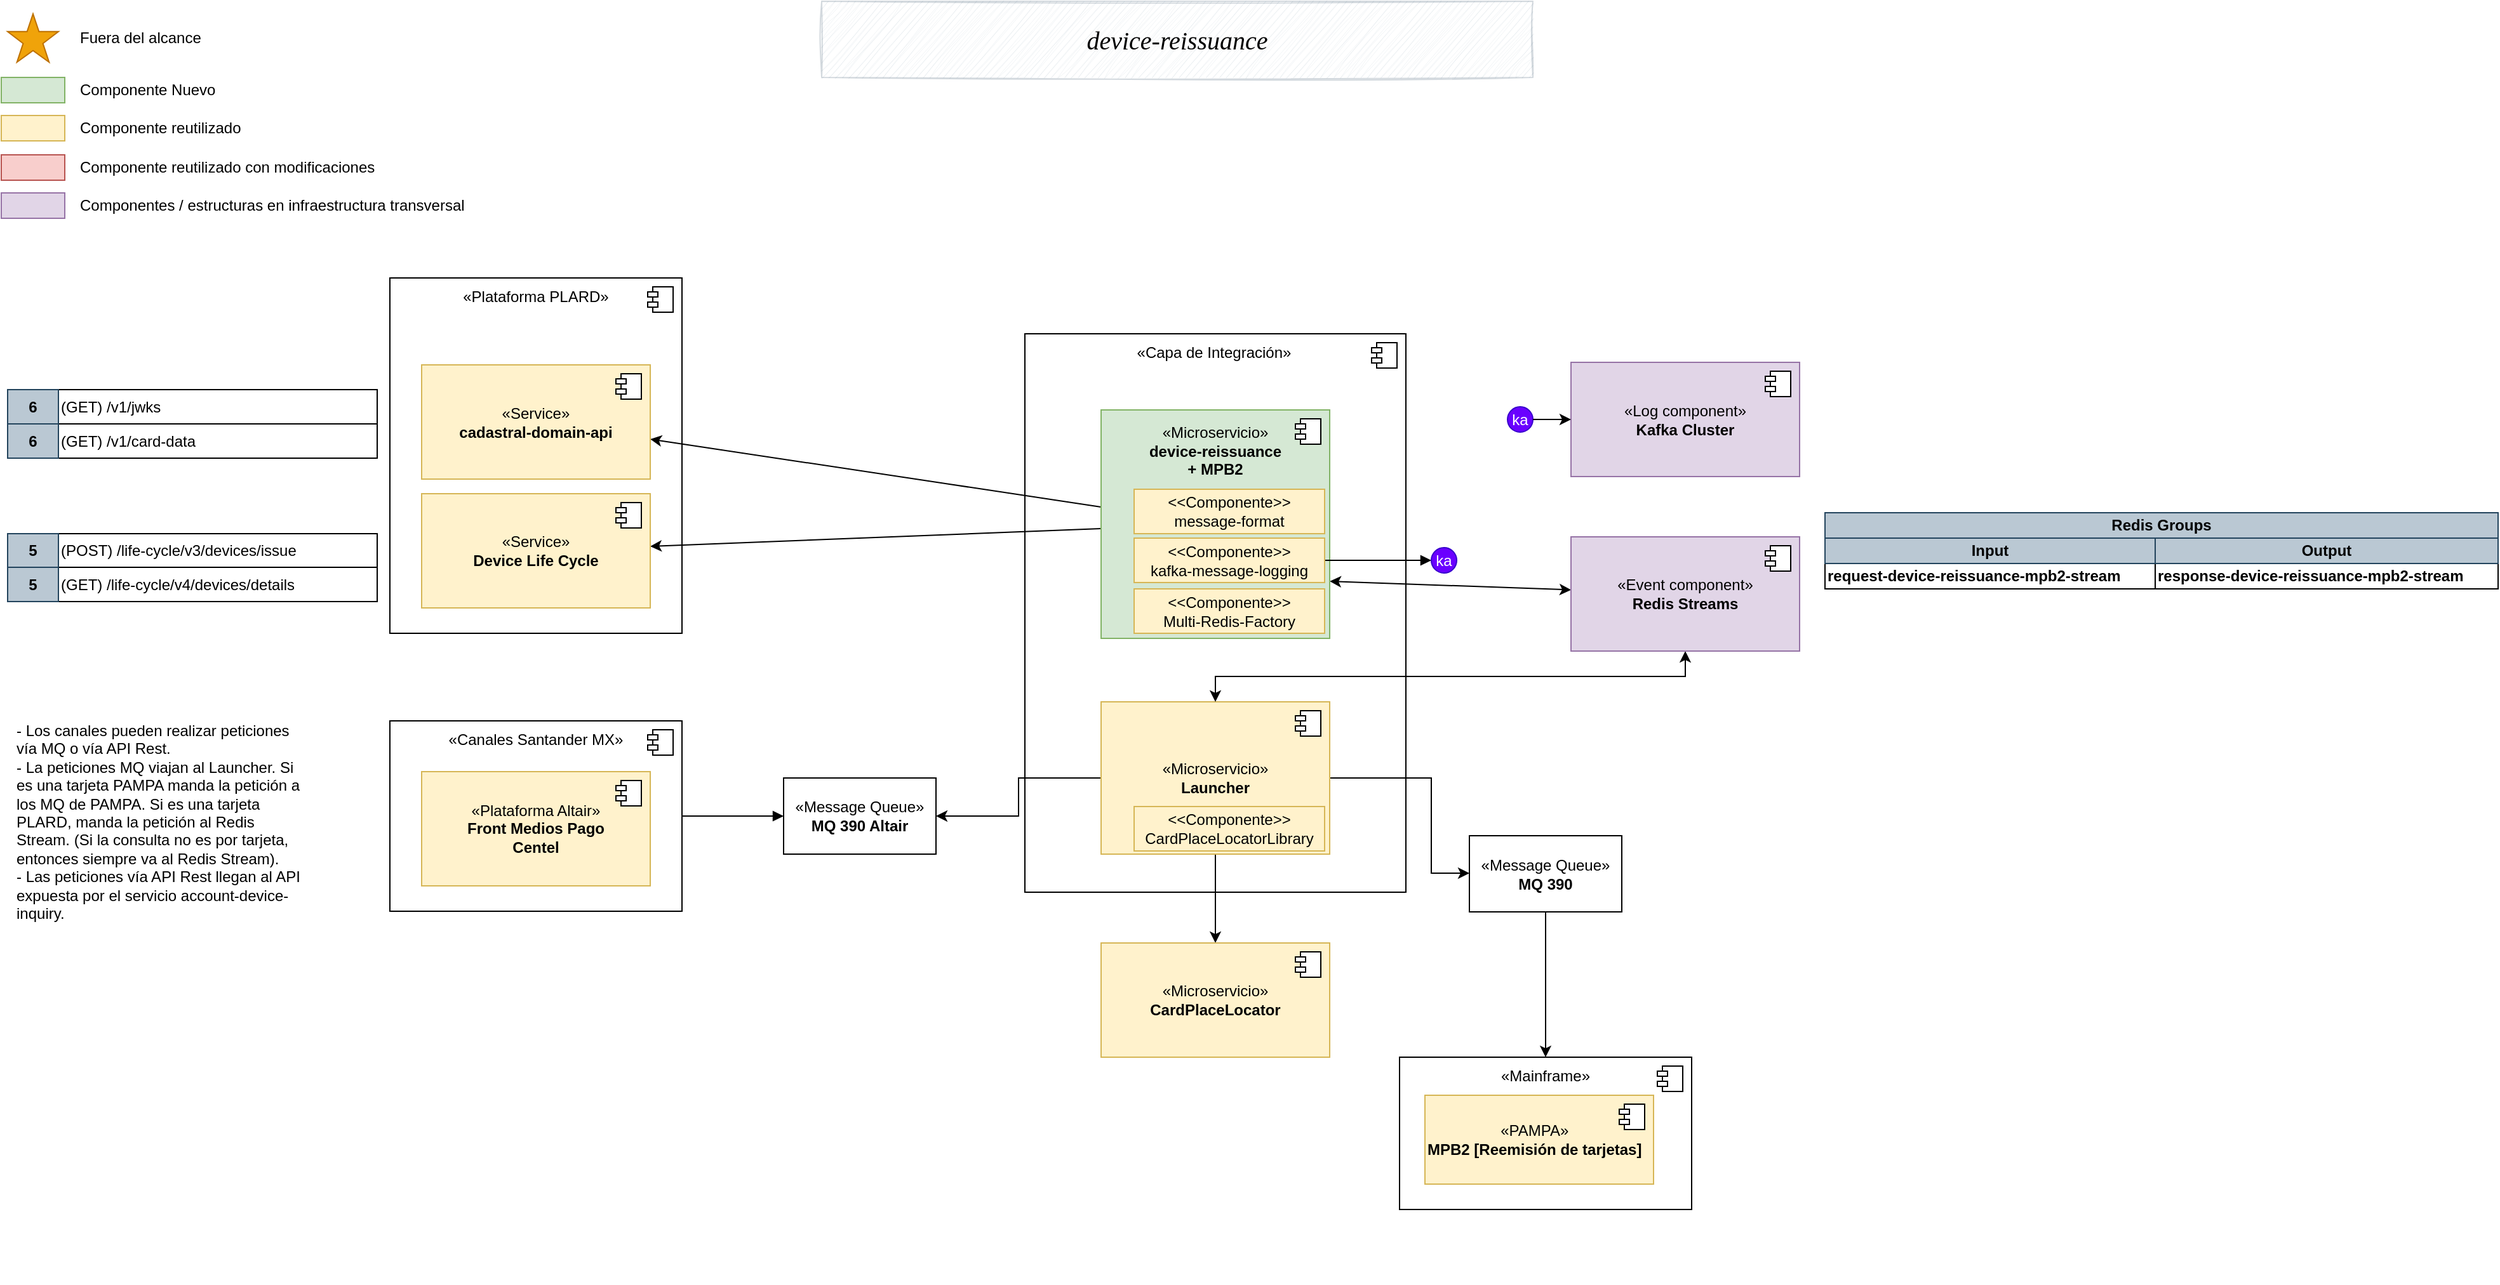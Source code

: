 <mxfile version="26.1.3" pages="4">
  <diagram name="Componentes" id="Hr5Lzy8-_08L1F_6YtW8">
    <mxGraphModel dx="2922" dy="757" grid="1" gridSize="10" guides="1" tooltips="1" connect="1" arrows="1" fold="1" page="1" pageScale="1" pageWidth="850" pageHeight="1100" math="0" shadow="0">
      <root>
        <mxCell id="ibalX00g9vt64yQpozJs-0" />
        <mxCell id="ibalX00g9vt64yQpozJs-1" parent="ibalX00g9vt64yQpozJs-0" />
        <mxCell id="ibalX00g9vt64yQpozJs-2" value="&lt;div&gt;&lt;br&gt;&lt;/div&gt;" style="html=1;dropTarget=0;whiteSpace=wrap;" parent="ibalX00g9vt64yQpozJs-1" vertex="1">
          <mxGeometry x="-500" y="300" width="300" height="440" as="geometry" />
        </mxCell>
        <mxCell id="ibalX00g9vt64yQpozJs-3" value="" style="shape=module;jettyWidth=8;jettyHeight=4;" parent="ibalX00g9vt64yQpozJs-2" vertex="1">
          <mxGeometry x="1" width="20" height="20" relative="1" as="geometry">
            <mxPoint x="-27" y="7" as="offset" />
          </mxGeometry>
        </mxCell>
        <mxCell id="ibalX00g9vt64yQpozJs-13" value="&lt;div&gt;&lt;br&gt;&lt;/div&gt;" style="html=1;dropTarget=0;whiteSpace=wrap;" parent="ibalX00g9vt64yQpozJs-1" vertex="1">
          <mxGeometry x="-1000" y="256" width="230" height="280" as="geometry" />
        </mxCell>
        <mxCell id="ibalX00g9vt64yQpozJs-14" value="" style="shape=module;jettyWidth=8;jettyHeight=4;" parent="ibalX00g9vt64yQpozJs-13" vertex="1">
          <mxGeometry x="1" width="20" height="20" relative="1" as="geometry">
            <mxPoint x="-27" y="7" as="offset" />
          </mxGeometry>
        </mxCell>
        <mxCell id="ibalX00g9vt64yQpozJs-4" value="&lt;div&gt;&lt;br&gt;&lt;/div&gt;" style="html=1;dropTarget=0;whiteSpace=wrap;" parent="ibalX00g9vt64yQpozJs-1" vertex="1">
          <mxGeometry x="-1000" y="605" width="230" height="150" as="geometry" />
        </mxCell>
        <mxCell id="ibalX00g9vt64yQpozJs-5" value="" style="shape=module;jettyWidth=8;jettyHeight=4;" parent="ibalX00g9vt64yQpozJs-4" vertex="1">
          <mxGeometry x="1" width="20" height="20" relative="1" as="geometry">
            <mxPoint x="-27" y="7" as="offset" />
          </mxGeometry>
        </mxCell>
        <mxCell id="UevffBtBP-o2EY0w1ZIJ-2" value="" style="rounded=0;orthogonalLoop=1;jettySize=auto;html=1;" parent="ibalX00g9vt64yQpozJs-1" source="ibalX00g9vt64yQpozJs-6" target="Fhr26TY9afIAGjRqi2eX-6" edge="1">
          <mxGeometry relative="1" as="geometry">
            <mxPoint x="-790" y="420" as="targetPoint" />
          </mxGeometry>
        </mxCell>
        <mxCell id="CGJvHUNieDKuwBb52tQV-4" style="rounded=0;orthogonalLoop=1;jettySize=auto;html=1;startArrow=classic;startFill=1;exitX=1;exitY=0.75;exitDx=0;exitDy=0;" parent="ibalX00g9vt64yQpozJs-1" source="ibalX00g9vt64yQpozJs-6" target="YT_dUnnxunZ9NrD1JXKK-0" edge="1">
          <mxGeometry relative="1" as="geometry" />
        </mxCell>
        <mxCell id="M53GRtngGgM_h6OnEpN9-3" style="rounded=0;orthogonalLoop=1;jettySize=auto;html=1;" parent="ibalX00g9vt64yQpozJs-1" source="ibalX00g9vt64yQpozJs-6" target="vuIAr291Dgmtw0vhvdgS-3" edge="1">
          <mxGeometry relative="1" as="geometry" />
        </mxCell>
        <mxCell id="ibalX00g9vt64yQpozJs-6" value="&lt;div&gt;«Microservicio»&lt;b&gt;&lt;br&gt;&lt;/b&gt;&lt;/div&gt;&lt;div&gt;&lt;b&gt;device-reissuance&lt;/b&gt;&lt;/div&gt;&lt;div&gt;&lt;b&gt;+ MPB2&lt;/b&gt;&lt;/div&gt;&lt;div&gt;&lt;b&gt;&lt;br&gt;&lt;/b&gt;&lt;/div&gt;&lt;div&gt;&lt;b&gt;&lt;br&gt;&lt;/b&gt;&lt;/div&gt;&lt;div&gt;&lt;b&gt;&lt;br&gt;&lt;/b&gt;&lt;/div&gt;&lt;div&gt;&lt;b&gt;&lt;br&gt;&lt;/b&gt;&lt;/div&gt;&lt;div&gt;&lt;b&gt;&lt;br&gt;&lt;/b&gt;&lt;/div&gt;&lt;div&gt;&lt;b&gt;&lt;br&gt;&lt;/b&gt;&lt;/div&gt;&lt;div&gt;&lt;b&gt;&lt;br&gt;&lt;/b&gt;&lt;/div&gt;&lt;div&gt;&lt;b&gt;&lt;br&gt;&lt;/b&gt;&lt;/div&gt;" style="html=1;dropTarget=0;whiteSpace=wrap;fillColor=#d5e8d4;strokeColor=#82b366;" parent="ibalX00g9vt64yQpozJs-1" vertex="1">
          <mxGeometry x="-440" y="360" width="180" height="180" as="geometry" />
        </mxCell>
        <mxCell id="ibalX00g9vt64yQpozJs-7" value="" style="shape=module;jettyWidth=8;jettyHeight=4;" parent="ibalX00g9vt64yQpozJs-6" vertex="1">
          <mxGeometry x="1" width="20" height="20" relative="1" as="geometry">
            <mxPoint x="-27" y="7" as="offset" />
          </mxGeometry>
        </mxCell>
        <mxCell id="ibalX00g9vt64yQpozJs-10" value="" style="html=1;verticalAlign=bottom;endArrow=block;rounded=0;exitX=1;exitY=0.5;exitDx=0;exitDy=0;" parent="ibalX00g9vt64yQpozJs-1" source="XT8RGr_UCAY49mzGf--c-0" target="Xr6SCrK0ljmYc6vUD68w-12" edge="1">
          <mxGeometry width="80" relative="1" as="geometry">
            <mxPoint x="-270" y="523" as="sourcePoint" />
            <mxPoint x="165" y="408" as="targetPoint" />
            <mxPoint as="offset" />
          </mxGeometry>
        </mxCell>
        <mxCell id="ibalX00g9vt64yQpozJs-15" value="" style="rounded=0;whiteSpace=wrap;html=1;fillColor=#d5e8d4;strokeColor=#82b366;" parent="ibalX00g9vt64yQpozJs-1" vertex="1">
          <mxGeometry x="-1306" y="98" width="50" height="20" as="geometry" />
        </mxCell>
        <mxCell id="ibalX00g9vt64yQpozJs-16" value="Componente Nuevo" style="text;html=1;strokeColor=none;fillColor=none;align=left;verticalAlign=middle;whiteSpace=wrap;rounded=0;" parent="ibalX00g9vt64yQpozJs-1" vertex="1">
          <mxGeometry x="-1246" y="98" width="110" height="20" as="geometry" />
        </mxCell>
        <mxCell id="ibalX00g9vt64yQpozJs-17" value="" style="rounded=0;whiteSpace=wrap;html=1;fillColor=#fff2cc;strokeColor=#d6b656;" parent="ibalX00g9vt64yQpozJs-1" vertex="1">
          <mxGeometry x="-1306" y="128" width="50" height="20" as="geometry" />
        </mxCell>
        <mxCell id="ibalX00g9vt64yQpozJs-18" value="Componente reutilizado" style="text;html=1;strokeColor=none;fillColor=none;align=left;verticalAlign=middle;whiteSpace=wrap;rounded=0;" parent="ibalX00g9vt64yQpozJs-1" vertex="1">
          <mxGeometry x="-1246" y="128" width="130" height="20" as="geometry" />
        </mxCell>
        <mxCell id="ibalX00g9vt64yQpozJs-19" value="" style="rounded=0;whiteSpace=wrap;html=1;fillColor=#e1d5e7;strokeColor=#9673a6;" parent="ibalX00g9vt64yQpozJs-1" vertex="1">
          <mxGeometry x="-1306" y="189" width="50" height="20" as="geometry" />
        </mxCell>
        <mxCell id="ibalX00g9vt64yQpozJs-20" value="Componentes / estructuras en infraestructura transversal" style="text;html=1;strokeColor=none;fillColor=none;align=left;verticalAlign=middle;whiteSpace=wrap;rounded=0;" parent="ibalX00g9vt64yQpozJs-1" vertex="1">
          <mxGeometry x="-1246" y="189" width="350" height="20" as="geometry" />
        </mxCell>
        <mxCell id="ibalX00g9vt64yQpozJs-21" value="&lt;div&gt;«Log component»&lt;b&gt;&lt;br&gt;&lt;/b&gt;&lt;/div&gt;&lt;div&gt;&lt;b&gt;Kafka Cluster&lt;/b&gt;&lt;/div&gt;" style="html=1;dropTarget=0;whiteSpace=wrap;fillColor=#e1d5e7;strokeColor=#9673a6;" parent="ibalX00g9vt64yQpozJs-1" vertex="1">
          <mxGeometry x="-70" y="322.5" width="180" height="90" as="geometry" />
        </mxCell>
        <mxCell id="ibalX00g9vt64yQpozJs-22" value="" style="shape=module;jettyWidth=8;jettyHeight=4;" parent="ibalX00g9vt64yQpozJs-21" vertex="1">
          <mxGeometry x="1" width="20" height="20" relative="1" as="geometry">
            <mxPoint x="-27" y="7" as="offset" />
          </mxGeometry>
        </mxCell>
        <mxCell id="mw78Khjm8ICX6KQG7Wsu-0" value="«Canales Santander MX»" style="text;html=1;align=center;verticalAlign=middle;whiteSpace=wrap;rounded=0;" parent="ibalX00g9vt64yQpozJs-1" vertex="1">
          <mxGeometry x="-955" y="605" width="140" height="30" as="geometry" />
        </mxCell>
        <mxCell id="mw78Khjm8ICX6KQG7Wsu-1" value="&lt;div&gt;«Plataforma Altair»&lt;b&gt;&lt;br&gt;&lt;/b&gt;&lt;/div&gt;&lt;div&gt;&lt;b&gt;Front Medios Pago&lt;/b&gt;&lt;/div&gt;&lt;div&gt;&lt;b&gt;Centel&lt;/b&gt;&lt;/div&gt;" style="html=1;dropTarget=0;whiteSpace=wrap;fillColor=#fff2cc;strokeColor=#d6b656;" parent="ibalX00g9vt64yQpozJs-1" vertex="1">
          <mxGeometry x="-975" y="645" width="180" height="90" as="geometry" />
        </mxCell>
        <mxCell id="mw78Khjm8ICX6KQG7Wsu-2" value="" style="shape=module;jettyWidth=8;jettyHeight=4;" parent="mw78Khjm8ICX6KQG7Wsu-1" vertex="1">
          <mxGeometry x="1" width="20" height="20" relative="1" as="geometry">
            <mxPoint x="-27" y="7" as="offset" />
          </mxGeometry>
        </mxCell>
        <mxCell id="mw78Khjm8ICX6KQG7Wsu-7" value="" style="html=1;verticalAlign=bottom;endArrow=block;rounded=0;edgeStyle=orthogonalEdgeStyle;exitX=1;exitY=0.5;exitDx=0;exitDy=0;" parent="ibalX00g9vt64yQpozJs-1" source="ibalX00g9vt64yQpozJs-4" target="CGJvHUNieDKuwBb52tQV-0" edge="1">
          <mxGeometry x="0.002" width="80" relative="1" as="geometry">
            <mxPoint x="-705" y="595" as="sourcePoint" />
            <mxPoint x="-350" y="439" as="targetPoint" />
            <mxPoint as="offset" />
          </mxGeometry>
        </mxCell>
        <mxCell id="CGJvHUNieDKuwBb52tQV-2" style="edgeStyle=orthogonalEdgeStyle;rounded=0;orthogonalLoop=1;jettySize=auto;html=1;" parent="ibalX00g9vt64yQpozJs-1" source="mw78Khjm8ICX6KQG7Wsu-5" target="CGJvHUNieDKuwBb52tQV-0" edge="1">
          <mxGeometry relative="1" as="geometry" />
        </mxCell>
        <mxCell id="WAyySOAWvUpvXSL9j0dH-3" style="edgeStyle=orthogonalEdgeStyle;rounded=0;orthogonalLoop=1;jettySize=auto;html=1;" parent="ibalX00g9vt64yQpozJs-1" source="mw78Khjm8ICX6KQG7Wsu-5" target="WAyySOAWvUpvXSL9j0dH-2" edge="1">
          <mxGeometry relative="1" as="geometry">
            <Array as="points">
              <mxPoint x="-180" y="650" />
              <mxPoint x="-180" y="725" />
            </Array>
          </mxGeometry>
        </mxCell>
        <mxCell id="uwjMrfqby6ekMZz9i17e-2" style="edgeStyle=orthogonalEdgeStyle;rounded=0;orthogonalLoop=1;jettySize=auto;html=1;" parent="ibalX00g9vt64yQpozJs-1" source="mw78Khjm8ICX6KQG7Wsu-5" target="uwjMrfqby6ekMZz9i17e-0" edge="1">
          <mxGeometry relative="1" as="geometry" />
        </mxCell>
        <mxCell id="mw78Khjm8ICX6KQG7Wsu-5" value="&lt;div&gt;«Microservicio»&lt;b&gt;&lt;br&gt;&lt;/b&gt;&lt;/div&gt;&lt;div&gt;&lt;b&gt;Launcher&lt;/b&gt;&lt;/div&gt;" style="html=1;dropTarget=0;whiteSpace=wrap;fillColor=#fff2cc;strokeColor=#d6b656;" parent="ibalX00g9vt64yQpozJs-1" vertex="1">
          <mxGeometry x="-440" y="590" width="180" height="120" as="geometry" />
        </mxCell>
        <mxCell id="mw78Khjm8ICX6KQG7Wsu-6" value="" style="shape=module;jettyWidth=8;jettyHeight=4;" parent="mw78Khjm8ICX6KQG7Wsu-5" vertex="1">
          <mxGeometry x="1" width="20" height="20" relative="1" as="geometry">
            <mxPoint x="-27" y="7" as="offset" />
          </mxGeometry>
        </mxCell>
        <mxCell id="YT_dUnnxunZ9NrD1JXKK-2" style="edgeStyle=orthogonalEdgeStyle;rounded=0;orthogonalLoop=1;jettySize=auto;html=1;startArrow=classic;startFill=1;exitX=0.5;exitY=0;exitDx=0;exitDy=0;" parent="ibalX00g9vt64yQpozJs-1" source="mw78Khjm8ICX6KQG7Wsu-5" target="YT_dUnnxunZ9NrD1JXKK-0" edge="1">
          <mxGeometry relative="1" as="geometry">
            <mxPoint x="-290" y="513" as="sourcePoint" />
          </mxGeometry>
        </mxCell>
        <mxCell id="mw78Khjm8ICX6KQG7Wsu-16" value="&lt;div&gt;«Capa de Integración»&lt;/div&gt;" style="text;html=1;align=center;verticalAlign=middle;whiteSpace=wrap;rounded=0;" parent="ibalX00g9vt64yQpozJs-1" vertex="1">
          <mxGeometry x="-421" y="300" width="140" height="30" as="geometry" />
        </mxCell>
        <mxCell id="k2TCZtdQKbIll1BBhbGv-0" value="&lt;div&gt;«Plataforma PLARD»&lt;/div&gt;" style="text;html=1;align=center;verticalAlign=middle;whiteSpace=wrap;rounded=0;" parent="ibalX00g9vt64yQpozJs-1" vertex="1">
          <mxGeometry x="-945" y="256" width="120" height="30" as="geometry" />
        </mxCell>
        <mxCell id="UevffBtBP-o2EY0w1ZIJ-15" value="- Los canales pueden realizar peticiones vía MQ o vía API Rest.&lt;div&gt;- La peticiones MQ viajan al Launcher. Si es una tarjeta PAMPA manda la petición a los MQ de PAMPA. Si es una tarjeta PLARD, manda la petición al Redis Stream. (Si la consulta no es por tarjeta, entonces siempre va al Redis Stream).&lt;/div&gt;&lt;div&gt;- Las peticiones vía API Rest llegan al API expuesta por el servicio account-device-inquiry.&lt;br&gt;&lt;br&gt;&lt;/div&gt;" style="text;html=1;align=left;verticalAlign=top;whiteSpace=wrap;rounded=0;" parent="ibalX00g9vt64yQpozJs-1" vertex="1">
          <mxGeometry x="-1296" y="599.25" width="230" height="181.5" as="geometry" />
        </mxCell>
        <mxCell id="CGJvHUNieDKuwBb52tQV-0" value="&lt;div&gt;«Message Queue»&lt;b&gt;&lt;br&gt;&lt;/b&gt;&lt;/div&gt;&lt;div&gt;&lt;b&gt;MQ 390 Altair&lt;/b&gt;&lt;/div&gt;" style="rounded=0;whiteSpace=wrap;html=1;" parent="ibalX00g9vt64yQpozJs-1" vertex="1">
          <mxGeometry x="-690" y="650" width="120" height="60" as="geometry" />
        </mxCell>
        <mxCell id="WAyySOAWvUpvXSL9j0dH-0" value="" style="html=1;dropTarget=0;whiteSpace=wrap;" parent="ibalX00g9vt64yQpozJs-1" vertex="1">
          <mxGeometry x="-205" y="870" width="230" height="120" as="geometry" />
        </mxCell>
        <mxCell id="WAyySOAWvUpvXSL9j0dH-1" value="" style="shape=module;jettyWidth=8;jettyHeight=4;" parent="WAyySOAWvUpvXSL9j0dH-0" vertex="1">
          <mxGeometry x="1" width="20" height="20" relative="1" as="geometry">
            <mxPoint x="-27" y="7" as="offset" />
          </mxGeometry>
        </mxCell>
        <mxCell id="WAyySOAWvUpvXSL9j0dH-2" value="&lt;div&gt;«Message Queue»&lt;b&gt;&lt;br&gt;&lt;/b&gt;&lt;/div&gt;&lt;div&gt;&lt;b&gt;MQ 390&lt;/b&gt;&lt;/div&gt;" style="rounded=0;whiteSpace=wrap;html=1;" parent="ibalX00g9vt64yQpozJs-1" vertex="1">
          <mxGeometry x="-150" y="695.5" width="120" height="60" as="geometry" />
        </mxCell>
        <mxCell id="WAyySOAWvUpvXSL9j0dH-8" value="&lt;div&gt;«Mainframe»&lt;/div&gt;" style="text;html=1;align=center;verticalAlign=middle;whiteSpace=wrap;rounded=0;" parent="ibalX00g9vt64yQpozJs-1" vertex="1">
          <mxGeometry x="-150" y="870" width="120" height="30" as="geometry" />
        </mxCell>
        <mxCell id="WAyySOAWvUpvXSL9j0dH-9" value="&lt;div style=&quot;text-align: center;&quot;&gt;«PAMPA»&lt;/div&gt;&lt;div&gt;&lt;div&gt;&lt;b&gt;MPB2 [Reemisión de tarjetas]&lt;/b&gt;&lt;/div&gt;&lt;/div&gt;" style="html=1;dropTarget=0;whiteSpace=wrap;fillColor=#fff2cc;strokeColor=#d6b656;align=left;" parent="ibalX00g9vt64yQpozJs-1" vertex="1">
          <mxGeometry x="-185" y="900" width="180" height="70" as="geometry" />
        </mxCell>
        <mxCell id="WAyySOAWvUpvXSL9j0dH-10" value="" style="shape=module;jettyWidth=8;jettyHeight=4;" parent="WAyySOAWvUpvXSL9j0dH-9" vertex="1">
          <mxGeometry x="1" width="20" height="20" relative="1" as="geometry">
            <mxPoint x="-27" y="7" as="offset" />
          </mxGeometry>
        </mxCell>
        <mxCell id="YT_dUnnxunZ9NrD1JXKK-0" value="&lt;div&gt;«Event component»&lt;b&gt;&lt;br&gt;&lt;/b&gt;&lt;/div&gt;&lt;div&gt;&lt;b&gt;Redis Streams&lt;/b&gt;&lt;/div&gt;" style="html=1;dropTarget=0;whiteSpace=wrap;fillColor=#e1d5e7;strokeColor=#9673a6;" parent="ibalX00g9vt64yQpozJs-1" vertex="1">
          <mxGeometry x="-70" y="460" width="180" height="90" as="geometry" />
        </mxCell>
        <mxCell id="YT_dUnnxunZ9NrD1JXKK-1" value="" style="shape=module;jettyWidth=8;jettyHeight=4;" parent="YT_dUnnxunZ9NrD1JXKK-0" vertex="1">
          <mxGeometry x="1" width="20" height="20" relative="1" as="geometry">
            <mxPoint x="-27" y="7" as="offset" />
          </mxGeometry>
        </mxCell>
        <mxCell id="Fhr26TY9afIAGjRqi2eX-6" value="&lt;div&gt;«Service»&lt;b&gt;&lt;br&gt;&lt;/b&gt;&lt;/div&gt;&lt;div&gt;&lt;div style=&quot;&quot;&gt;&lt;b&gt;Device Life Cycle&lt;/b&gt;&lt;/div&gt;&lt;/div&gt;" style="html=1;dropTarget=0;whiteSpace=wrap;fillColor=#fff2cc;strokeColor=#d6b656;" parent="ibalX00g9vt64yQpozJs-1" vertex="1">
          <mxGeometry x="-975" y="426" width="180" height="90" as="geometry" />
        </mxCell>
        <mxCell id="Fhr26TY9afIAGjRqi2eX-7" value="" style="shape=module;jettyWidth=8;jettyHeight=4;" parent="Fhr26TY9afIAGjRqi2eX-6" vertex="1">
          <mxGeometry x="1" width="20" height="20" relative="1" as="geometry">
            <mxPoint x="-27" y="7" as="offset" />
          </mxGeometry>
        </mxCell>
        <mxCell id="Xr6SCrK0ljmYc6vUD68w-10" value="" style="group;fontColor=#FFFFFF;" parent="ibalX00g9vt64yQpozJs-1" vertex="1" connectable="0">
          <mxGeometry x="-180" y="468.5" width="20" height="20" as="geometry" />
        </mxCell>
        <mxCell id="Xr6SCrK0ljmYc6vUD68w-11" value="" style="ellipse;whiteSpace=wrap;html=1;aspect=fixed;fillColor=#6a00ff;strokeColor=#3700CC;fontColor=#ffffff;" parent="Xr6SCrK0ljmYc6vUD68w-10" vertex="1">
          <mxGeometry width="20" height="20" as="geometry" />
        </mxCell>
        <mxCell id="Xr6SCrK0ljmYc6vUD68w-12" value="ka" style="text;html=1;align=center;verticalAlign=middle;whiteSpace=wrap;rounded=0;fontColor=#FFFFFF;" parent="Xr6SCrK0ljmYc6vUD68w-10" vertex="1">
          <mxGeometry width="20" height="20" as="geometry" />
        </mxCell>
        <mxCell id="Xr6SCrK0ljmYc6vUD68w-13" value="" style="group;fontColor=#FFFFFF;" parent="ibalX00g9vt64yQpozJs-1" vertex="1" connectable="0">
          <mxGeometry x="-120" y="357.5" width="20" height="20" as="geometry" />
        </mxCell>
        <mxCell id="Xr6SCrK0ljmYc6vUD68w-14" value="" style="ellipse;whiteSpace=wrap;html=1;aspect=fixed;fillColor=#6a00ff;strokeColor=#3700CC;fontColor=#ffffff;" parent="Xr6SCrK0ljmYc6vUD68w-13" vertex="1">
          <mxGeometry width="20" height="20" as="geometry" />
        </mxCell>
        <mxCell id="Xr6SCrK0ljmYc6vUD68w-15" value="ka" style="text;html=1;align=center;verticalAlign=middle;whiteSpace=wrap;rounded=0;fontColor=#FFFFFF;" parent="Xr6SCrK0ljmYc6vUD68w-13" vertex="1">
          <mxGeometry width="20" height="20" as="geometry" />
        </mxCell>
        <mxCell id="Xr6SCrK0ljmYc6vUD68w-16" style="edgeStyle=orthogonalEdgeStyle;rounded=0;orthogonalLoop=1;jettySize=auto;html=1;" parent="ibalX00g9vt64yQpozJs-1" source="Xr6SCrK0ljmYc6vUD68w-15" target="ibalX00g9vt64yQpozJs-21" edge="1">
          <mxGeometry relative="1" as="geometry" />
        </mxCell>
        <mxCell id="HCLQA8r3Dd-Hja26W3VV-4" value="" style="verticalLabelPosition=bottom;verticalAlign=top;html=1;shape=mxgraph.basic.star;fillColor=#f0a30a;fontColor=#000000;strokeColor=#BD7000;aspect=fixed;" parent="ibalX00g9vt64yQpozJs-1" vertex="1">
          <mxGeometry x="-1301" y="48" width="40" height="38" as="geometry" />
        </mxCell>
        <mxCell id="HCLQA8r3Dd-Hja26W3VV-5" value="Fuera del alcance" style="text;html=1;strokeColor=none;fillColor=none;align=left;verticalAlign=middle;whiteSpace=wrap;rounded=0;" parent="ibalX00g9vt64yQpozJs-1" vertex="1">
          <mxGeometry x="-1246" y="57" width="110" height="20" as="geometry" />
        </mxCell>
        <mxCell id="hjO6V6hpEGbDNPk5ZwKX-18" style="edgeStyle=orthogonalEdgeStyle;rounded=0;orthogonalLoop=1;jettySize=auto;html=1;exitX=0.5;exitY=1;exitDx=0;exitDy=0;" parent="ibalX00g9vt64yQpozJs-1" edge="1">
          <mxGeometry relative="1" as="geometry">
            <mxPoint x="232.5" y="1040" as="sourcePoint" />
            <mxPoint x="232.5" y="1040" as="targetPoint" />
          </mxGeometry>
        </mxCell>
        <mxCell id="tE9yIkzxRazClJXOlSwS-3" value="" style="rounded=0;whiteSpace=wrap;html=1;gradientDirection=east;fillColor=#bac8d3;opacity=20;strokeColor=#23445d;sketch=1;curveFitting=1;jiggle=2;shadow=0;glass=0;" parent="ibalX00g9vt64yQpozJs-1" vertex="1">
          <mxGeometry x="-660" y="38" width="560" height="60" as="geometry" />
        </mxCell>
        <mxCell id="tE9yIkzxRazClJXOlSwS-4" value="&lt;i&gt;device-reissuance&lt;/i&gt;" style="text;html=1;align=center;verticalAlign=middle;whiteSpace=wrap;rounded=0;fontFamily=Tahoma;fontSize=20;fontStyle=0;labelBackgroundColor=none;" parent="ibalX00g9vt64yQpozJs-1" vertex="1">
          <mxGeometry x="-660" y="53" width="560" height="30" as="geometry" />
        </mxCell>
        <mxCell id="tE9yIkzxRazClJXOlSwS-11" value="&lt;div style=&quot;text-align: left;&quot;&gt;&lt;span style=&quot;background-color: transparent; color: light-dark(rgb(0, 0, 0), rgb(255, 255, 255)); font-size: 12px; text-align: center;&quot;&gt;(GET)&amp;nbsp;&lt;/span&gt;&lt;span style=&quot;background-color: transparent; font-size: 12px;&quot;&gt;/v1/jwks&lt;/span&gt;&lt;/div&gt;" style="rounded=0;whiteSpace=wrap;html=1;align=left;fontSize=11;" parent="ibalX00g9vt64yQpozJs-1" vertex="1">
          <mxGeometry x="-1261" y="344" width="251" height="27" as="geometry" />
        </mxCell>
        <mxCell id="tE9yIkzxRazClJXOlSwS-12" value="6" style="rounded=0;whiteSpace=wrap;html=1;fillColor=#bac8d3;strokeColor=#23445d;fontStyle=1" parent="ibalX00g9vt64yQpozJs-1" vertex="1">
          <mxGeometry x="-1301" y="344" width="40" height="27" as="geometry" />
        </mxCell>
        <mxCell id="tE9yIkzxRazClJXOlSwS-17" value="&lt;font style=&quot;color: rgb(0, 0, 0);&quot;&gt;&lt;b style=&quot;font-size: 12px; text-align: center;&quot;&gt;request-&lt;/b&gt;&lt;b style=&quot;font-size: 12px; text-align: center;&quot;&gt;device-reissuance&lt;/b&gt;&lt;b style=&quot;font-size: 12px; text-align: center;&quot;&gt;-mpb2&lt;/b&gt;&lt;b style=&quot;font-size: 12px;&quot;&gt;-stream&lt;/b&gt;&lt;/font&gt;" style="rounded=0;whiteSpace=wrap;html=1;align=left;fontSize=11;" parent="ibalX00g9vt64yQpozJs-1" vertex="1">
          <mxGeometry x="130" y="481" width="260" height="20" as="geometry" />
        </mxCell>
        <mxCell id="tE9yIkzxRazClJXOlSwS-18" value="Input" style="rounded=0;whiteSpace=wrap;html=1;fillColor=#bac8d3;strokeColor=#23445d;fontStyle=1" parent="ibalX00g9vt64yQpozJs-1" vertex="1">
          <mxGeometry x="130" y="461" width="260" height="20" as="geometry" />
        </mxCell>
        <mxCell id="tE9yIkzxRazClJXOlSwS-19" value="&lt;font style=&quot;color: rgb(0, 0, 0);&quot;&gt;&lt;b style=&quot;font-size: 12px; text-align: center;&quot;&gt;response-&lt;/b&gt;&lt;b style=&quot;font-size: 12px; text-align: center;&quot;&gt;device-reissuance&lt;/b&gt;&lt;b style=&quot;font-size: 12px; text-align: center;&quot;&gt;-mpb2&lt;/b&gt;&lt;b style=&quot;font-size: 12px;&quot;&gt;-stream&lt;/b&gt;&lt;/font&gt;" style="rounded=0;whiteSpace=wrap;html=1;align=left;fontSize=11;" parent="ibalX00g9vt64yQpozJs-1" vertex="1">
          <mxGeometry x="390" y="481" width="270" height="20" as="geometry" />
        </mxCell>
        <mxCell id="tE9yIkzxRazClJXOlSwS-20" value="Output" style="rounded=0;whiteSpace=wrap;html=1;fillColor=#bac8d3;strokeColor=#23445d;fontStyle=1" parent="ibalX00g9vt64yQpozJs-1" vertex="1">
          <mxGeometry x="390" y="461" width="270" height="20" as="geometry" />
        </mxCell>
        <mxCell id="tE9yIkzxRazClJXOlSwS-21" value="Redis Groups" style="rounded=0;whiteSpace=wrap;html=1;fillColor=#bac8d3;strokeColor=#23445d;fontStyle=1" parent="ibalX00g9vt64yQpozJs-1" vertex="1">
          <mxGeometry x="130" y="441" width="530" height="20" as="geometry" />
        </mxCell>
        <mxCell id="uwjMrfqby6ekMZz9i17e-0" value="&lt;div&gt;«Microservicio»&lt;b&gt;&lt;br&gt;&lt;/b&gt;&lt;/div&gt;&lt;div&gt;&lt;b&gt;CardPlaceLocator&lt;/b&gt;&lt;/div&gt;" style="html=1;dropTarget=0;whiteSpace=wrap;fillColor=#fff2cc;strokeColor=#d6b656;" parent="ibalX00g9vt64yQpozJs-1" vertex="1">
          <mxGeometry x="-440" y="780" width="180" height="90" as="geometry" />
        </mxCell>
        <mxCell id="uwjMrfqby6ekMZz9i17e-1" value="" style="shape=module;jettyWidth=8;jettyHeight=4;" parent="uwjMrfqby6ekMZz9i17e-0" vertex="1">
          <mxGeometry x="1" width="20" height="20" relative="1" as="geometry">
            <mxPoint x="-27" y="7" as="offset" />
          </mxGeometry>
        </mxCell>
        <mxCell id="uwjMrfqby6ekMZz9i17e-3" value="&amp;lt;&amp;lt;Componente&amp;gt;&amp;gt;&lt;div&gt;CardPlaceLocatorLibrary&lt;/div&gt;" style="rounded=0;whiteSpace=wrap;html=1;fillColor=#fff2cc;strokeColor=#d6b656;" parent="ibalX00g9vt64yQpozJs-1" vertex="1">
          <mxGeometry x="-414" y="672.5" width="150" height="35" as="geometry" />
        </mxCell>
        <mxCell id="uwjMrfqby6ekMZz9i17e-46" style="rounded=0;orthogonalLoop=1;jettySize=auto;html=1;" parent="ibalX00g9vt64yQpozJs-1" source="WAyySOAWvUpvXSL9j0dH-2" target="WAyySOAWvUpvXSL9j0dH-0" edge="1">
          <mxGeometry relative="1" as="geometry">
            <mxPoint x="141" y="766" as="sourcePoint" />
            <mxPoint x="114" y="860" as="targetPoint" />
          </mxGeometry>
        </mxCell>
        <mxCell id="hMstRg2Ig_kQ_GUPlxNX-0" value="" style="rounded=0;whiteSpace=wrap;html=1;fillColor=#f8cecc;strokeColor=#b85450;" parent="ibalX00g9vt64yQpozJs-1" vertex="1">
          <mxGeometry x="-1306" y="159" width="50" height="20" as="geometry" />
        </mxCell>
        <mxCell id="hMstRg2Ig_kQ_GUPlxNX-1" value="Componente reutilizado con modificaciones" style="text;html=1;strokeColor=none;fillColor=none;align=left;verticalAlign=middle;whiteSpace=wrap;rounded=0;" parent="ibalX00g9vt64yQpozJs-1" vertex="1">
          <mxGeometry x="-1246" y="159" width="240" height="20" as="geometry" />
        </mxCell>
        <mxCell id="vuIAr291Dgmtw0vhvdgS-3" value="&lt;div&gt;«Service»&lt;b&gt;&lt;br&gt;&lt;/b&gt;&lt;/div&gt;&lt;div&gt;&lt;div style=&quot;&quot;&gt;&lt;b&gt;cadastral-domain-api&lt;/b&gt;&lt;br&gt;&lt;/div&gt;&lt;/div&gt;" style="html=1;dropTarget=0;whiteSpace=wrap;fillColor=#fff2cc;strokeColor=#d6b656;" parent="ibalX00g9vt64yQpozJs-1" vertex="1">
          <mxGeometry x="-975" y="324.5" width="180" height="90" as="geometry" />
        </mxCell>
        <mxCell id="vuIAr291Dgmtw0vhvdgS-4" value="" style="shape=module;jettyWidth=8;jettyHeight=4;" parent="vuIAr291Dgmtw0vhvdgS-3" vertex="1">
          <mxGeometry x="1" width="20" height="20" relative="1" as="geometry">
            <mxPoint x="-27" y="7" as="offset" />
          </mxGeometry>
        </mxCell>
        <mxCell id="vuIAr291Dgmtw0vhvdgS-44" value="&lt;div style=&quot;text-align: left;&quot;&gt;&lt;span style=&quot;background-color: transparent; color: light-dark(rgb(0, 0, 0), rgb(255, 255, 255)); font-size: 12px; text-align: center;&quot;&gt;(POST)&amp;nbsp;&lt;/span&gt;&lt;span style=&quot;background-color: transparent; font-size: 12px;&quot;&gt;/life-cycle/v3/devices/issue&lt;/span&gt;&lt;/div&gt;" style="rounded=0;whiteSpace=wrap;html=1;align=left;fontSize=11;" parent="ibalX00g9vt64yQpozJs-1" vertex="1">
          <mxGeometry x="-1261" y="457.5" width="251" height="27" as="geometry" />
        </mxCell>
        <mxCell id="vuIAr291Dgmtw0vhvdgS-45" value="5" style="rounded=0;whiteSpace=wrap;html=1;fillColor=#bac8d3;strokeColor=#23445d;fontStyle=1" parent="ibalX00g9vt64yQpozJs-1" vertex="1">
          <mxGeometry x="-1301" y="457.5" width="40" height="27" as="geometry" />
        </mxCell>
        <mxCell id="zCJj-YZPzNJQqVcJchUI-0" value="&lt;div style=&quot;text-align: left;&quot;&gt;&lt;span style=&quot;background-color: transparent; color: light-dark(rgb(0, 0, 0), rgb(255, 255, 255)); font-size: 12px; text-align: center;&quot;&gt;(GET)&amp;nbsp;&lt;/span&gt;&lt;span style=&quot;background-color: transparent; font-size: 12px;&quot;&gt;/v1/card-data&lt;/span&gt;&lt;/div&gt;" style="rounded=0;whiteSpace=wrap;html=1;align=left;fontSize=11;" parent="ibalX00g9vt64yQpozJs-1" vertex="1">
          <mxGeometry x="-1261" y="371" width="251" height="27" as="geometry" />
        </mxCell>
        <mxCell id="zCJj-YZPzNJQqVcJchUI-1" value="6" style="rounded=0;whiteSpace=wrap;html=1;fillColor=#bac8d3;strokeColor=#23445d;fontStyle=1" parent="ibalX00g9vt64yQpozJs-1" vertex="1">
          <mxGeometry x="-1301" y="371" width="40" height="27" as="geometry" />
        </mxCell>
        <mxCell id="Xb0hHfckAp4uWw7hpH98-0" value="&lt;div style=&quot;text-align: left;&quot;&gt;&lt;span style=&quot;color: light-dark(rgb(0, 0, 0), rgb(255, 255, 255)); background-color: transparent; font-size: 12px; text-align: center;&quot;&gt;(GET)&amp;nbsp;&lt;/span&gt;&lt;span style=&quot;background-color: transparent; font-size: 12px;&quot;&gt;/life-cycle/v4/devices/details&lt;/span&gt;&lt;br&gt;&lt;/div&gt;" style="rounded=0;whiteSpace=wrap;html=1;align=left;fontSize=11;" parent="ibalX00g9vt64yQpozJs-1" vertex="1">
          <mxGeometry x="-1261" y="484" width="251" height="27" as="geometry" />
        </mxCell>
        <mxCell id="Xb0hHfckAp4uWw7hpH98-1" value="5" style="rounded=0;whiteSpace=wrap;html=1;fillColor=#bac8d3;strokeColor=#23445d;fontStyle=1" parent="ibalX00g9vt64yQpozJs-1" vertex="1">
          <mxGeometry x="-1301" y="484" width="40" height="27" as="geometry" />
        </mxCell>
        <mxCell id="VW-zo31K4NacCxIiqQ6p-0" value="&amp;lt;&amp;lt;Componente&amp;gt;&amp;gt;&lt;div&gt;Multi-Redis-Factory&lt;/div&gt;" style="rounded=0;whiteSpace=wrap;html=1;fillColor=#fff2cc;strokeColor=#d6b656;" parent="ibalX00g9vt64yQpozJs-1" vertex="1">
          <mxGeometry x="-414" y="501" width="150" height="35" as="geometry" />
        </mxCell>
        <mxCell id="XT8RGr_UCAY49mzGf--c-0" value="&amp;lt;&amp;lt;Componente&amp;gt;&amp;gt;&lt;div&gt;kafka-message-logging&lt;br&gt;&lt;/div&gt;" style="rounded=0;whiteSpace=wrap;html=1;fillColor=#fff2cc;strokeColor=#d6b656;" parent="ibalX00g9vt64yQpozJs-1" vertex="1">
          <mxGeometry x="-414" y="461" width="150" height="35" as="geometry" />
        </mxCell>
        <mxCell id="XT8RGr_UCAY49mzGf--c-1" value="&amp;lt;&amp;lt;Componente&amp;gt;&amp;gt;&lt;div&gt;message-format&lt;br&gt;&lt;/div&gt;" style="rounded=0;whiteSpace=wrap;html=1;fillColor=#fff2cc;strokeColor=#d6b656;" parent="ibalX00g9vt64yQpozJs-1" vertex="1">
          <mxGeometry x="-414" y="422.5" width="150" height="35" as="geometry" />
        </mxCell>
      </root>
    </mxGraphModel>
  </diagram>
  <diagram id="P0uca078UgwhhpQkU-cd" name="Streams">
    <mxGraphModel dx="1707" dy="524" grid="1" gridSize="10" guides="1" tooltips="1" connect="1" arrows="1" fold="1" page="1" pageScale="1" pageWidth="827" pageHeight="1169" math="0" shadow="0">
      <root>
        <mxCell id="0" />
        <mxCell id="1" parent="0" />
        <mxCell id="4vSoQlsN3PBgfnXqHqy_-1" value="&lt;div&gt;«Microservicio»&lt;b&gt;&lt;br&gt;&lt;/b&gt;&lt;/div&gt;&lt;div&gt;&lt;b&gt;device-reissuance&lt;/b&gt;&lt;br&gt;&lt;/div&gt;" style="html=1;dropTarget=0;whiteSpace=wrap;fillColor=#d5e8d4;strokeColor=#82b366;" parent="1" vertex="1">
          <mxGeometry x="400" y="390" width="180" height="90" as="geometry" />
        </mxCell>
        <mxCell id="4vSoQlsN3PBgfnXqHqy_-2" value="" style="shape=module;jettyWidth=8;jettyHeight=4;" parent="4vSoQlsN3PBgfnXqHqy_-1" vertex="1">
          <mxGeometry x="1" width="20" height="20" relative="1" as="geometry">
            <mxPoint x="-27" y="7" as="offset" />
          </mxGeometry>
        </mxCell>
        <mxCell id="4vSoQlsN3PBgfnXqHqy_-3" value="&lt;div&gt;«Microservicio»&lt;b&gt;&lt;br&gt;&lt;/b&gt;&lt;/div&gt;&lt;div&gt;&lt;b&gt;Launcher&lt;/b&gt;&lt;/div&gt;" style="html=1;dropTarget=0;whiteSpace=wrap;" parent="1" vertex="1">
          <mxGeometry x="-220" y="390" width="180" height="90" as="geometry" />
        </mxCell>
        <mxCell id="4vSoQlsN3PBgfnXqHqy_-4" value="" style="shape=module;jettyWidth=8;jettyHeight=4;" parent="4vSoQlsN3PBgfnXqHqy_-3" vertex="1">
          <mxGeometry x="1" width="20" height="20" relative="1" as="geometry">
            <mxPoint x="-27" y="41" as="offset" />
          </mxGeometry>
        </mxCell>
        <mxCell id="4vSoQlsN3PBgfnXqHqy_-5" value="" style="rounded=0;whiteSpace=wrap;html=1;" parent="1" vertex="1">
          <mxGeometry x="10" y="330" width="340" height="170" as="geometry" />
        </mxCell>
        <mxCell id="4vSoQlsN3PBgfnXqHqy_-6" value="&lt;b&gt;request-&lt;/b&gt;&lt;b&gt;device-reissuance&lt;/b&gt;&lt;b&gt;-mpb2&lt;/b&gt;&lt;b style=&quot;text-align: left;&quot;&gt;-stream&lt;/b&gt;" style="shape=cylinder3;whiteSpace=wrap;html=1;boundedLbl=1;backgroundOutline=1;size=15;rotation=0;direction=south;fillColor=#e1d5e7;strokeColor=#9673a6;" parent="1" vertex="1">
          <mxGeometry x="30" y="397" width="300" height="30" as="geometry" />
        </mxCell>
        <mxCell id="4vSoQlsN3PBgfnXqHqy_-7" value="&lt;div style=&quot;text-align: left;&quot;&gt;&lt;b style=&quot;text-align: center;&quot;&gt;response-&lt;/b&gt;&lt;b style=&quot;text-align: center;&quot;&gt;device-reissuance&lt;/b&gt;&lt;b style=&quot;text-align: center;&quot;&gt;-mpb2&lt;/b&gt;&lt;b&gt;-stream&lt;/b&gt;&lt;br&gt;&lt;/div&gt;" style="shape=cylinder3;whiteSpace=wrap;html=1;boundedLbl=1;backgroundOutline=1;size=15;direction=south;fillColor=#f8cecc;strokeColor=#b85450;" parent="1" vertex="1">
          <mxGeometry x="30" y="443" width="300" height="30" as="geometry" />
        </mxCell>
        <mxCell id="BM0YD6f-yyeIX_410Jj9-1" value="&lt;div&gt;«Event component»&lt;b&gt;&lt;br&gt;&lt;/b&gt;&lt;/div&gt;&lt;div&gt;&lt;b&gt;Redis Streams&lt;/b&gt;&lt;/div&gt;" style="text;html=1;align=center;verticalAlign=middle;whiteSpace=wrap;rounded=0;" parent="1" vertex="1">
          <mxGeometry x="120" y="340" width="120" height="30" as="geometry" />
        </mxCell>
        <mxCell id="BM0YD6f-yyeIX_410Jj9-2" value="" style="endArrow=classic;html=1;rounded=0;entryX=0.5;entryY=1;entryDx=0;entryDy=0;entryPerimeter=0;exitX=1;exitY=0.25;exitDx=0;exitDy=0;" parent="1" source="4vSoQlsN3PBgfnXqHqy_-3" target="4vSoQlsN3PBgfnXqHqy_-6" edge="1">
          <mxGeometry width="50" height="50" relative="1" as="geometry">
            <mxPoint x="-40" y="435.5" as="sourcePoint" />
            <mxPoint x="60" y="384" as="targetPoint" />
          </mxGeometry>
        </mxCell>
        <mxCell id="BM0YD6f-yyeIX_410Jj9-3" value="" style="endArrow=classic;html=1;rounded=0;entryX=0;entryY=0.25;entryDx=0;entryDy=0;exitX=0.5;exitY=0;exitDx=0;exitDy=0;exitPerimeter=0;" parent="1" source="4vSoQlsN3PBgfnXqHqy_-6" target="4vSoQlsN3PBgfnXqHqy_-1" edge="1">
          <mxGeometry width="50" height="50" relative="1" as="geometry">
            <mxPoint x="260" y="384" as="sourcePoint" />
            <mxPoint x="260" y="454" as="targetPoint" />
          </mxGeometry>
        </mxCell>
        <mxCell id="BM0YD6f-yyeIX_410Jj9-4" value="" style="endArrow=classic;html=1;rounded=0;exitX=0;exitY=0.75;exitDx=0;exitDy=0;entryX=0.5;entryY=0;entryDx=0;entryDy=0;entryPerimeter=0;" parent="1" source="4vSoQlsN3PBgfnXqHqy_-1" target="4vSoQlsN3PBgfnXqHqy_-7" edge="1">
          <mxGeometry width="50" height="50" relative="1" as="geometry">
            <mxPoint x="10" y="434" as="sourcePoint" />
            <mxPoint x="60" y="384" as="targetPoint" />
          </mxGeometry>
        </mxCell>
        <mxCell id="BM0YD6f-yyeIX_410Jj9-5" value="" style="endArrow=classic;html=1;rounded=0;exitX=0.5;exitY=1;exitDx=0;exitDy=0;exitPerimeter=0;entryX=1;entryY=0.75;entryDx=0;entryDy=0;" parent="1" source="4vSoQlsN3PBgfnXqHqy_-7" target="4vSoQlsN3PBgfnXqHqy_-3" edge="1">
          <mxGeometry width="50" height="50" relative="1" as="geometry">
            <mxPoint x="310" y="457" as="sourcePoint" />
            <mxPoint x="-40" y="458" as="targetPoint" />
          </mxGeometry>
        </mxCell>
      </root>
    </mxGraphModel>
  </diagram>
  <diagram name="Clases device-reissuance" id="H1mp5dD5IItkxUQxP-CH">
    <mxGraphModel dx="2200" dy="2410" grid="1" gridSize="10" guides="1" tooltips="1" connect="1" arrows="1" fold="1" page="1" pageScale="1" pageWidth="850" pageHeight="1100" math="0" shadow="0">
      <root>
        <mxCell id="uwC5ymK-V9znXdQjigwV-0" />
        <mxCell id="uwC5ymK-V9znXdQjigwV-1" parent="uwC5ymK-V9znXdQjigwV-0" />
        <mxCell id="uwC5ymK-V9znXdQjigwV-2" value="com.mx.santander.plard.acl.microservice" style="shape=folder;fontStyle=1;spacingTop=10;tabWidth=40;tabHeight=14;tabPosition=left;html=1;whiteSpace=wrap;align=left;verticalAlign=top;" parent="uwC5ymK-V9znXdQjigwV-1" vertex="1">
          <mxGeometry x="350" y="-10" width="1990" height="1870" as="geometry" />
        </mxCell>
        <mxCell id="uwC5ymK-V9znXdQjigwV-3" value="infraestructure" style="shape=folder;fontStyle=1;spacingTop=10;tabWidth=40;tabHeight=14;tabPosition=left;html=1;whiteSpace=wrap;align=left;verticalAlign=top;" parent="uwC5ymK-V9znXdQjigwV-1" vertex="1">
          <mxGeometry x="580" y="1157.5" width="1740" height="672.5" as="geometry" />
        </mxCell>
        <mxCell id="uwC5ymK-V9znXdQjigwV-4" value="domain" style="shape=folder;fontStyle=1;spacingTop=10;tabWidth=40;tabHeight=14;tabPosition=left;html=1;whiteSpace=wrap;align=left;verticalAlign=top;" parent="uwC5ymK-V9znXdQjigwV-1" vertex="1">
          <mxGeometry x="1300" y="690" width="1020" height="430" as="geometry" />
        </mxCell>
        <mxCell id="uwC5ymK-V9znXdQjigwV-5" value="Outbound" style="shape=folder;fontStyle=1;spacingTop=10;tabWidth=40;tabHeight=14;tabPosition=left;html=1;whiteSpace=wrap;align=left;verticalAlign=top;" parent="uwC5ymK-V9znXdQjigwV-1" vertex="1">
          <mxGeometry x="1320" y="882.75" width="960" height="207.25" as="geometry" />
        </mxCell>
        <mxCell id="uwC5ymK-V9znXdQjigwV-6" value="application" style="shape=folder;fontStyle=1;spacingTop=10;tabWidth=40;tabHeight=14;tabPosition=left;html=1;whiteSpace=wrap;align=left;verticalAlign=top;" parent="uwC5ymK-V9znXdQjigwV-1" vertex="1">
          <mxGeometry x="370" y="720" width="890" height="310" as="geometry" />
        </mxCell>
        <mxCell id="uwC5ymK-V9znXdQjigwV-7" value="Service" style="shape=folder;fontStyle=1;spacingTop=10;tabWidth=40;tabHeight=14;tabPosition=left;html=1;whiteSpace=wrap;align=left;verticalAlign=top;" parent="uwC5ymK-V9znXdQjigwV-1" vertex="1">
          <mxGeometry x="650" y="780" width="590" height="230" as="geometry" />
        </mxCell>
        <mxCell id="uwC5ymK-V9znXdQjigwV-8" value="model" style="shape=folder;fontStyle=1;spacingTop=10;tabWidth=40;tabHeight=14;tabPosition=left;html=1;whiteSpace=wrap;align=left;verticalAlign=top;" parent="uwC5ymK-V9znXdQjigwV-1" vertex="1">
          <mxGeometry x="610" y="1691.5" width="1690" height="120" as="geometry" />
        </mxCell>
        <mxCell id="uwC5ymK-V9znXdQjigwV-9" value="transform" style="shape=folder;fontStyle=1;spacingTop=10;tabWidth=40;tabHeight=14;tabPosition=left;html=1;whiteSpace=wrap;align=left;verticalAlign=top;" parent="uwC5ymK-V9znXdQjigwV-1" vertex="1">
          <mxGeometry x="610" y="1449" width="1690" height="242.5" as="geometry" />
        </mxCell>
        <mxCell id="uwC5ymK-V9znXdQjigwV-10" value="events" style="shape=folder;fontStyle=1;spacingTop=10;tabWidth=40;tabHeight=14;tabPosition=left;html=1;whiteSpace=wrap;align=left;verticalAlign=top;" parent="uwC5ymK-V9znXdQjigwV-1" vertex="1">
          <mxGeometry x="1849" y="1218.5" width="420" height="150" as="geometry" />
        </mxCell>
        <mxCell id="uwC5ymK-V9znXdQjigwV-11" value="interface" style="shape=folder;fontStyle=1;spacingTop=10;tabWidth=40;tabHeight=14;tabPosition=left;html=1;whiteSpace=wrap;align=left;verticalAlign=top;" parent="uwC5ymK-V9znXdQjigwV-1" vertex="1">
          <mxGeometry x="370" y="30" width="940" height="590" as="geometry" />
        </mxCell>
        <mxCell id="uwC5ymK-V9znXdQjigwV-12" value="model" style="shape=folder;fontStyle=1;spacingTop=10;tabWidth=40;tabHeight=14;tabPosition=left;html=1;whiteSpace=wrap;align=left;verticalAlign=top;" parent="uwC5ymK-V9znXdQjigwV-1" vertex="1">
          <mxGeometry x="810" y="70" width="480" height="116" as="geometry" />
        </mxCell>
        <mxCell id="uwC5ymK-V9znXdQjigwV-13" value="transform" style="shape=folder;fontStyle=1;spacingTop=10;tabWidth=40;tabHeight=14;tabPosition=left;html=1;whiteSpace=wrap;align=left;verticalAlign=top;" parent="uwC5ymK-V9znXdQjigwV-1" vertex="1">
          <mxGeometry x="810" y="210" width="480" height="200" as="geometry" />
        </mxCell>
        <mxCell id="uwC5ymK-V9znXdQjigwV-14" value="events" style="shape=folder;fontStyle=1;spacingTop=10;tabWidth=40;tabHeight=14;tabPosition=left;html=1;whiteSpace=wrap;align=left;verticalAlign=top;" parent="uwC5ymK-V9znXdQjigwV-1" vertex="1">
          <mxGeometry x="810.5" y="430" width="479" height="170" as="geometry" />
        </mxCell>
        <mxCell id="uwC5ymK-V9znXdQjigwV-15" value="Model" style="shape=folder;fontStyle=1;spacingTop=10;tabWidth=40;tabHeight=14;tabPosition=left;html=1;whiteSpace=wrap;align=left;verticalAlign=top;" parent="uwC5ymK-V9znXdQjigwV-1" vertex="1">
          <mxGeometry x="1320" y="741.5" width="210" height="118.5" as="geometry" />
        </mxCell>
        <mxCell id="uwC5ymK-V9znXdQjigwV-16" value="DevicesDataModelDto" style="swimlane;fontStyle=1;align=center;verticalAlign=middle;childLayout=stackLayout;horizontal=1;startSize=29;horizontalStack=0;resizeParent=1;resizeParentMax=0;resizeLast=0;collapsible=0;marginBottom=0;html=1;whiteSpace=wrap;fillColor=#f5f5f5;fontColor=#333333;strokeColor=#666666;" parent="uwC5ymK-V9znXdQjigwV-1" vertex="1">
          <mxGeometry x="909" y="115.5" width="180" height="54" as="geometry" />
        </mxCell>
        <mxCell id="uwC5ymK-V9znXdQjigwV-17" value="&amp;lt;&amp;lt;Java Bean&amp;gt;&amp;gt;" style="text;html=1;align=center;verticalAlign=middle;spacingLeft=4;spacingRight=4;overflow=hidden;rotatable=0;points=[[0,0.5],[1,0.5]];portConstraint=eastwest;whiteSpace=wrap;" parent="uwC5ymK-V9znXdQjigwV-16" vertex="1">
          <mxGeometry y="29" width="180" height="25" as="geometry" />
        </mxCell>
        <mxCell id="uwC5ymK-V9znXdQjigwV-18" value="DevicesDataModelDto" style="swimlane;fontStyle=1;align=center;verticalAlign=middle;childLayout=stackLayout;horizontal=1;startSize=29;horizontalStack=0;resizeParent=1;resizeParentMax=0;resizeLast=0;collapsible=0;marginBottom=0;html=1;whiteSpace=wrap;fillColor=#f5f5f5;fontColor=#333333;strokeColor=#666666;" parent="uwC5ymK-V9znXdQjigwV-1" vertex="1">
          <mxGeometry x="1340" y="790" width="150" height="54" as="geometry" />
        </mxCell>
        <mxCell id="uwC5ymK-V9znXdQjigwV-19" value="&amp;lt;&amp;lt;Java Bean&amp;gt;&amp;gt;" style="text;html=1;align=center;verticalAlign=middle;spacingLeft=4;spacingRight=4;overflow=hidden;rotatable=0;points=[[0,0.5],[1,0.5]];portConstraint=eastwest;whiteSpace=wrap;" parent="uwC5ymK-V9znXdQjigwV-18" vertex="1">
          <mxGeometry y="29" width="150" height="25" as="geometry" />
        </mxCell>
        <mxCell id="uwC5ymK-V9znXdQjigwV-21" value="&lt;b style=&quot;border-color: var(--border-color);&quot;&gt;EventKafkaPublisher&lt;/b&gt;" style="swimlane;fontStyle=1;align=center;verticalAlign=middle;childLayout=stackLayout;horizontal=1;startSize=29;horizontalStack=0;resizeParent=1;resizeParentMax=0;resizeLast=0;collapsible=0;marginBottom=0;html=1;whiteSpace=wrap;fillColor=#f5f5f5;fontColor=#333333;strokeColor=#666666;" parent="uwC5ymK-V9znXdQjigwV-1" vertex="1">
          <mxGeometry x="2075" y="1278.75" width="150" height="54" as="geometry" />
        </mxCell>
        <mxCell id="uwC5ymK-V9znXdQjigwV-22" value="&amp;lt;&amp;lt;Java Component&amp;gt;&amp;gt;" style="text;html=1;align=center;verticalAlign=middle;spacingLeft=4;spacingRight=4;overflow=hidden;rotatable=0;points=[[0,0.5],[1,0.5]];portConstraint=eastwest;whiteSpace=wrap;" parent="uwC5ymK-V9znXdQjigwV-21" vertex="1">
          <mxGeometry y="29" width="150" height="25" as="geometry" />
        </mxCell>
        <mxCell id="uwC5ymK-V9znXdQjigwV-23" value="&amp;lt;&amp;lt;Component&amp;gt;&amp;gt;&lt;br&gt;&lt;b&gt;MessageTranslatorIn&lt;/b&gt;" style="swimlane;fontStyle=0;align=center;verticalAlign=top;childLayout=stackLayout;horizontal=1;startSize=55;horizontalStack=0;resizeParent=1;resizeParentMax=0;resizeLast=0;collapsible=0;marginBottom=0;html=1;whiteSpace=wrap;fillColor=#f5f5f5;fontColor=#333333;strokeColor=#666666;" parent="uwC5ymK-V9znXdQjigwV-1" vertex="1">
          <mxGeometry x="825.5" y="260" width="340" height="120" as="geometry" />
        </mxCell>
        <mxCell id="uwC5ymK-V9znXdQjigwV-24" value="" style="line;strokeWidth=1;align=left;verticalAlign=middle;spacingTop=-1;spacingLeft=3;spacingRight=3;rotatable=0;labelPosition=right;points=[];portConstraint=eastwest;" parent="uwC5ymK-V9znXdQjigwV-23" vertex="1">
          <mxGeometry y="55" width="340" height="8" as="geometry" />
        </mxCell>
        <mxCell id="uwC5ymK-V9znXdQjigwV-25" value="operations" style="text;html=1;align=center;verticalAlign=middle;spacingLeft=4;spacingRight=4;overflow=hidden;rotatable=0;points=[[0,0.5],[1,0.5]];portConstraint=eastwest;whiteSpace=wrap;" parent="uwC5ymK-V9znXdQjigwV-23" vertex="1">
          <mxGeometry y="63" width="340" height="20" as="geometry" />
        </mxCell>
        <mxCell id="uwC5ymK-V9znXdQjigwV-26" value="&lt;div&gt;&lt;b&gt;&lt;font style=&quot;color: rgb(0, 0, 204);&quot;&gt;requestMpb2ToDeviceData(String): DevicesDataModelDto&lt;/font&gt;&lt;/b&gt;&lt;/div&gt;" style="text;html=1;align=left;verticalAlign=middle;spacingLeft=4;spacingRight=4;overflow=hidden;rotatable=0;points=[[0,0.5],[1,0.5]];portConstraint=eastwest;whiteSpace=wrap;" parent="uwC5ymK-V9znXdQjigwV-23" vertex="1">
          <mxGeometry y="83" width="340" height="37" as="geometry" />
        </mxCell>
        <mxCell id="uwC5ymK-V9znXdQjigwV-27" value="Use" style="endArrow=open;endSize=12;dashed=1;html=1;rounded=0;" parent="uwC5ymK-V9znXdQjigwV-1" source="uwC5ymK-V9znXdQjigwV-44" target="uwC5ymK-V9znXdQjigwV-23" edge="1">
          <mxGeometry width="160" relative="1" as="geometry">
            <mxPoint x="839" y="473" as="sourcePoint" />
            <mxPoint x="792.877" y="398.5" as="targetPoint" />
          </mxGeometry>
        </mxCell>
        <mxCell id="uwC5ymK-V9znXdQjigwV-28" value="Use" style="endArrow=open;endSize=12;dashed=1;html=1;rounded=0;edgeStyle=orthogonalEdgeStyle;exitX=0;exitY=0;exitDx=260;exitDy=14;exitPerimeter=0;" parent="uwC5ymK-V9znXdQjigwV-1" source="uwC5ymK-V9znXdQjigwV-7" target="uwC5ymK-V9znXdQjigwV-44" edge="1">
          <mxGeometry width="160" relative="1" as="geometry">
            <mxPoint x="1022" y="500" as="sourcePoint" />
            <mxPoint x="1094.322" y="593" as="targetPoint" />
          </mxGeometry>
        </mxCell>
        <mxCell id="uwC5ymK-V9znXdQjigwV-29" value="&amp;lt;&amp;lt;Component&amp;gt;&amp;gt;&lt;br&gt;&lt;b&gt;EventMessageTranslator&lt;/b&gt;" style="swimlane;fontStyle=0;align=center;verticalAlign=top;childLayout=stackLayout;horizontal=1;startSize=55;horizontalStack=0;resizeParent=1;resizeParentMax=0;resizeLast=0;collapsible=0;marginBottom=0;html=1;whiteSpace=wrap;fillColor=#f5f5f5;fontColor=#333333;strokeColor=#666666;" parent="uwC5ymK-V9znXdQjigwV-1" vertex="1">
          <mxGeometry x="2085" y="1489" width="200" height="120" as="geometry" />
        </mxCell>
        <mxCell id="uwC5ymK-V9znXdQjigwV-30" value="" style="line;strokeWidth=1;align=left;verticalAlign=middle;spacingTop=-1;spacingLeft=3;spacingRight=3;rotatable=0;labelPosition=right;points=[];portConstraint=eastwest;" parent="uwC5ymK-V9znXdQjigwV-29" vertex="1">
          <mxGeometry y="55" width="200" height="8" as="geometry" />
        </mxCell>
        <mxCell id="uwC5ymK-V9znXdQjigwV-31" value="operations" style="text;html=1;align=center;verticalAlign=middle;spacingLeft=4;spacingRight=4;overflow=hidden;rotatable=0;points=[[0,0.5],[1,0.5]];portConstraint=eastwest;whiteSpace=wrap;" parent="uwC5ymK-V9znXdQjigwV-29" vertex="1">
          <mxGeometry y="63" width="200" height="20" as="geometry" />
        </mxCell>
        <mxCell id="uwC5ymK-V9znXdQjigwV-32" value="&lt;div&gt;auditoriaToEvent(DevicesDataModel): string&lt;br&gt;&lt;/div&gt;" style="text;html=1;align=left;verticalAlign=middle;spacingLeft=4;spacingRight=4;overflow=hidden;rotatable=0;points=[[0,0.5],[1,0.5]];portConstraint=eastwest;whiteSpace=wrap;" parent="uwC5ymK-V9znXdQjigwV-29" vertex="1">
          <mxGeometry y="83" width="200" height="37" as="geometry" />
        </mxCell>
        <mxCell id="uwC5ymK-V9znXdQjigwV-33" value="Use" style="endArrow=open;endSize=12;dashed=1;html=1;rounded=0;" parent="uwC5ymK-V9znXdQjigwV-1" source="uwC5ymK-V9znXdQjigwV-21" target="uwC5ymK-V9znXdQjigwV-29" edge="1">
          <mxGeometry width="160" relative="1" as="geometry">
            <mxPoint x="1479" y="1068.5" as="sourcePoint" />
            <mxPoint x="2050" y="1292.5" as="targetPoint" />
          </mxGeometry>
        </mxCell>
        <mxCell id="uwC5ymK-V9znXdQjigwV-34" value="&amp;lt;&amp;lt;Interface&amp;gt;&amp;gt;&lt;br&gt;&lt;b&gt;I&lt;/b&gt;&lt;b style=&quot;border-color: var(--border-color);&quot;&gt;EventKafkaPublisher&lt;/b&gt;" style="swimlane;fontStyle=0;align=center;verticalAlign=top;childLayout=stackLayout;horizontal=1;startSize=55;horizontalStack=0;resizeParent=1;resizeParentMax=0;resizeLast=0;collapsible=0;marginBottom=0;html=1;whiteSpace=wrap;fillColor=#f5f5f5;fontColor=#333333;strokeColor=#666666;" parent="uwC5ymK-V9znXdQjigwV-1" vertex="1">
          <mxGeometry x="2085" y="925" width="180" height="120" as="geometry" />
        </mxCell>
        <mxCell id="uwC5ymK-V9znXdQjigwV-35" value="" style="line;strokeWidth=1;align=left;verticalAlign=middle;spacingTop=-1;spacingLeft=3;spacingRight=3;rotatable=0;labelPosition=right;points=[];portConstraint=eastwest;" parent="uwC5ymK-V9znXdQjigwV-34" vertex="1">
          <mxGeometry y="55" width="180" height="8" as="geometry" />
        </mxCell>
        <mxCell id="uwC5ymK-V9znXdQjigwV-36" value="operations" style="text;html=1;align=center;verticalAlign=middle;spacingLeft=4;spacingRight=4;overflow=hidden;rotatable=0;points=[[0,0.5],[1,0.5]];portConstraint=eastwest;whiteSpace=wrap;" parent="uwC5ymK-V9znXdQjigwV-34" vertex="1">
          <mxGeometry y="63" width="180" height="20" as="geometry" />
        </mxCell>
        <mxCell id="uwC5ymK-V9znXdQjigwV-37" value="sendAudit(DevicesDataModel)" style="text;html=1;align=left;verticalAlign=middle;spacingLeft=4;spacingRight=4;overflow=hidden;rotatable=0;points=[[0,0.5],[1,0.5]];portConstraint=eastwest;whiteSpace=wrap;" parent="uwC5ymK-V9znXdQjigwV-34" vertex="1">
          <mxGeometry y="83" width="180" height="37" as="geometry" />
        </mxCell>
        <mxCell id="uwC5ymK-V9znXdQjigwV-38" value="" style="endArrow=block;startArrow=none;endFill=0;startFill=0;endSize=8;html=1;verticalAlign=bottom;dashed=1;labelBackgroundColor=none;rounded=0;jumpStyle=arc;" parent="uwC5ymK-V9znXdQjigwV-1" source="uwC5ymK-V9znXdQjigwV-21" target="uwC5ymK-V9znXdQjigwV-34" edge="1">
          <mxGeometry width="160" relative="1" as="geometry">
            <mxPoint x="2044" y="1122" as="sourcePoint" />
            <mxPoint x="2204" y="1122" as="targetPoint" />
          </mxGeometry>
        </mxCell>
        <mxCell id="uwC5ymK-V9znXdQjigwV-39" value="" style="endArrow=open;endSize=12;dashed=1;html=1;rounded=0;exitX=0.5;exitY=0;exitDx=0;exitDy=0;" parent="uwC5ymK-V9znXdQjigwV-1" source="uwC5ymK-V9znXdQjigwV-23" target="uwC5ymK-V9znXdQjigwV-16" edge="1">
          <mxGeometry width="160" relative="1" as="geometry">
            <mxPoint x="751" y="483" as="sourcePoint" />
            <mxPoint x="748" y="390" as="targetPoint" />
          </mxGeometry>
        </mxCell>
        <mxCell id="uwC5ymK-V9znXdQjigwV-40" value="AuditoriaDto" style="swimlane;fontStyle=1;align=center;verticalAlign=middle;childLayout=stackLayout;horizontal=1;startSize=29;horizontalStack=0;resizeParent=1;resizeParentMax=0;resizeLast=0;collapsible=0;marginBottom=0;html=1;whiteSpace=wrap;fillColor=#f5f5f5;fontColor=#333333;strokeColor=#666666;" parent="uwC5ymK-V9znXdQjigwV-1" vertex="1">
          <mxGeometry x="2099" y="1738" width="170" height="54" as="geometry" />
        </mxCell>
        <mxCell id="uwC5ymK-V9znXdQjigwV-41" value="&amp;lt;&amp;lt;Java Bean&amp;gt;&amp;gt;" style="text;html=1;align=center;verticalAlign=middle;spacingLeft=4;spacingRight=4;overflow=hidden;rotatable=0;points=[[0,0.5],[1,0.5]];portConstraint=eastwest;whiteSpace=wrap;" parent="uwC5ymK-V9znXdQjigwV-40" vertex="1">
          <mxGeometry y="29" width="170" height="25" as="geometry" />
        </mxCell>
        <mxCell id="uwC5ymK-V9znXdQjigwV-42" value="" style="endArrow=open;endSize=12;dashed=1;html=1;rounded=0;" parent="uwC5ymK-V9znXdQjigwV-1" source="uwC5ymK-V9znXdQjigwV-29" target="uwC5ymK-V9znXdQjigwV-40" edge="1">
          <mxGeometry width="160" relative="1" as="geometry">
            <mxPoint x="1907" y="1787.5" as="sourcePoint" />
            <mxPoint x="1923" y="1701.5" as="targetPoint" />
          </mxGeometry>
        </mxCell>
        <mxCell id="uwC5ymK-V9znXdQjigwV-43" style="edgeStyle=orthogonalEdgeStyle;rounded=0;orthogonalLoop=1;jettySize=auto;html=1;entryX=0;entryY=0.5;entryDx=0;entryDy=0;dashed=1;endArrow=block;endFill=0;" parent="uwC5ymK-V9znXdQjigwV-1" source="uwC5ymK-V9znXdQjigwV-44" target="uwC5ymK-V9znXdQjigwV-87" edge="1">
          <mxGeometry relative="1" as="geometry" />
        </mxCell>
        <mxCell id="uwC5ymK-V9znXdQjigwV-44" value="RedisStreamSubscriberMpb2" style="swimlane;fontStyle=1;align=center;verticalAlign=middle;childLayout=stackLayout;horizontal=1;startSize=29;horizontalStack=0;resizeParent=1;resizeParentMax=0;resizeLast=0;collapsible=0;marginBottom=0;html=1;whiteSpace=wrap;fillColor=#f5f5f5;fontColor=#333333;strokeColor=#666666;" parent="uwC5ymK-V9znXdQjigwV-1" vertex="1">
          <mxGeometry x="825.5" y="494" width="174" height="54" as="geometry" />
        </mxCell>
        <mxCell id="uwC5ymK-V9znXdQjigwV-45" value="&amp;lt;&amp;lt;Java Component&amp;gt;&amp;gt;" style="text;html=1;align=center;verticalAlign=middle;spacingLeft=4;spacingRight=4;overflow=hidden;rotatable=0;points=[[0,0.5],[1,0.5]];portConstraint=eastwest;whiteSpace=wrap;" parent="uwC5ymK-V9znXdQjigwV-44" vertex="1">
          <mxGeometry y="29" width="174" height="25" as="geometry" />
        </mxCell>
        <mxCell id="uwC5ymK-V9znXdQjigwV-46" value="rest" style="shape=folder;fontStyle=1;spacingTop=10;tabWidth=40;tabHeight=14;tabPosition=left;html=1;whiteSpace=wrap;align=left;verticalAlign=top;" parent="uwC5ymK-V9znXdQjigwV-1" vertex="1">
          <mxGeometry x="610" y="1218.5" width="1040" height="181.5" as="geometry" />
        </mxCell>
        <mxCell id="uwC5ymK-V9znXdQjigwV-64" value="1" style="ellipse;whiteSpace=wrap;html=1;aspect=fixed;" parent="uwC5ymK-V9znXdQjigwV-1" vertex="1">
          <mxGeometry x="2190" y="1380" width="20" height="20" as="geometry" />
        </mxCell>
        <mxCell id="uwC5ymK-V9znXdQjigwV-65" value="Use" style="endArrow=open;endSize=12;dashed=1;html=1;rounded=0;" parent="uwC5ymK-V9znXdQjigwV-1" source="uwC5ymK-V9znXdQjigwV-64" target="uwC5ymK-V9znXdQjigwV-21" edge="1">
          <mxGeometry width="160" relative="1" as="geometry">
            <mxPoint x="2070" y="1390" as="sourcePoint" />
            <mxPoint x="2070" y="1343" as="targetPoint" />
          </mxGeometry>
        </mxCell>
        <mxCell id="uwC5ymK-V9znXdQjigwV-66" value="config" style="shape=folder;fontStyle=1;spacingTop=10;tabWidth=40;tabHeight=14;tabPosition=left;html=1;whiteSpace=wrap;align=left;verticalAlign=top;" parent="uwC5ymK-V9znXdQjigwV-1" vertex="1">
          <mxGeometry x="394.25" y="780" width="230" height="230" as="geometry" />
        </mxCell>
        <mxCell id="uwC5ymK-V9znXdQjigwV-67" value="RedisConfig" style="swimlane;fontStyle=1;align=center;verticalAlign=middle;childLayout=stackLayout;horizontal=1;startSize=29;horizontalStack=0;resizeParent=1;resizeParentMax=0;resizeLast=0;collapsible=0;marginBottom=0;html=1;whiteSpace=wrap;fillColor=#f5f5f5;fontColor=#333333;strokeColor=#666666;" parent="uwC5ymK-V9znXdQjigwV-1" vertex="1">
          <mxGeometry x="424.25" y="835.25" width="180" height="54" as="geometry" />
        </mxCell>
        <mxCell id="uwC5ymK-V9znXdQjigwV-68" value="&amp;lt;&amp;lt;Java Component&amp;gt;&amp;gt;" style="text;html=1;align=center;verticalAlign=middle;spacingLeft=4;spacingRight=4;overflow=hidden;rotatable=0;points=[[0,0.5],[1,0.5]];portConstraint=eastwest;whiteSpace=wrap;" parent="uwC5ymK-V9znXdQjigwV-67" vertex="1">
          <mxGeometry y="29" width="180" height="25" as="geometry" />
        </mxCell>
        <mxCell id="uwC5ymK-V9znXdQjigwV-69" value="FeignConfig" style="swimlane;fontStyle=1;align=center;verticalAlign=middle;childLayout=stackLayout;horizontal=1;startSize=29;horizontalStack=0;resizeParent=1;resizeParentMax=0;resizeLast=0;collapsible=0;marginBottom=0;html=1;whiteSpace=wrap;fillColor=#f5f5f5;fontColor=#333333;strokeColor=#666666;" parent="uwC5ymK-V9znXdQjigwV-1" vertex="1">
          <mxGeometry x="424.25" y="919.5" width="180" height="54" as="geometry" />
        </mxCell>
        <mxCell id="uwC5ymK-V9znXdQjigwV-70" value="&amp;lt;&amp;lt;Java Component&amp;gt;&amp;gt;" style="text;html=1;align=center;verticalAlign=middle;spacingLeft=4;spacingRight=4;overflow=hidden;rotatable=0;points=[[0,0.5],[1,0.5]];portConstraint=eastwest;whiteSpace=wrap;" parent="uwC5ymK-V9znXdQjigwV-69" vertex="1">
          <mxGeometry y="29" width="180" height="25" as="geometry" />
        </mxCell>
        <mxCell id="uwC5ymK-V9znXdQjigwV-71" value="Use" style="endArrow=open;endSize=12;dashed=1;html=1;rounded=0;exitX=0.5;exitY=1;exitDx=0;exitDy=0;exitPerimeter=0;edgeStyle=orthogonalEdgeStyle;" parent="uwC5ymK-V9znXdQjigwV-1" source="uwC5ymK-V9znXdQjigwV-7" target="uwC5ymK-V9znXdQjigwV-72" edge="1">
          <mxGeometry width="160" relative="1" as="geometry">
            <mxPoint x="990" y="947" as="sourcePoint" />
            <mxPoint x="680" y="1123" as="targetPoint" />
          </mxGeometry>
        </mxCell>
        <mxCell id="uwC5ymK-V9znXdQjigwV-72" value="1" style="ellipse;whiteSpace=wrap;html=1;aspect=fixed;" parent="uwC5ymK-V9znXdQjigwV-1" vertex="1">
          <mxGeometry x="1040" y="1137.5" width="20" height="20" as="geometry" />
        </mxCell>
        <mxCell id="uwC5ymK-V9znXdQjigwV-73" value="&amp;lt;&amp;lt;Interface&amp;gt;&amp;gt;&lt;br&gt;&lt;b style=&quot;border-color: var(--border-color);&quot;&gt;IRedisStream&lt;/b&gt;&lt;span style=&quot;font-weight: 700;&quot;&gt;Publisher&lt;/span&gt;" style="swimlane;fontStyle=0;align=center;verticalAlign=top;childLayout=stackLayout;horizontal=1;startSize=55;horizontalStack=0;resizeParent=1;resizeParentMax=0;resizeLast=0;collapsible=0;marginBottom=0;html=1;whiteSpace=wrap;fillColor=#f5f5f5;fontColor=#333333;strokeColor=#666666;" parent="uwC5ymK-V9znXdQjigwV-1" vertex="1">
          <mxGeometry x="1880" y="925" width="190" height="120" as="geometry" />
        </mxCell>
        <mxCell id="uwC5ymK-V9znXdQjigwV-74" value="" style="line;strokeWidth=1;align=left;verticalAlign=middle;spacingTop=-1;spacingLeft=3;spacingRight=3;rotatable=0;labelPosition=right;points=[];portConstraint=eastwest;" parent="uwC5ymK-V9znXdQjigwV-73" vertex="1">
          <mxGeometry y="55" width="190" height="8" as="geometry" />
        </mxCell>
        <mxCell id="uwC5ymK-V9znXdQjigwV-75" value="operations" style="text;html=1;align=center;verticalAlign=middle;spacingLeft=4;spacingRight=4;overflow=hidden;rotatable=0;points=[[0,0.5],[1,0.5]];portConstraint=eastwest;whiteSpace=wrap;" parent="uwC5ymK-V9znXdQjigwV-73" vertex="1">
          <mxGeometry y="63" width="190" height="20" as="geometry" />
        </mxCell>
        <mxCell id="uwC5ymK-V9znXdQjigwV-76" value="&lt;div&gt;&lt;b&gt;&lt;font style=&quot;color: rgb(0, 0, 204);&quot;&gt;addMpb2(DevicesDataModel)&lt;/font&gt;&lt;/b&gt;&lt;/div&gt;" style="text;html=1;align=left;verticalAlign=middle;spacingLeft=4;spacingRight=4;overflow=hidden;rotatable=0;points=[[0,0.5],[1,0.5]];portConstraint=eastwest;whiteSpace=wrap;" parent="uwC5ymK-V9znXdQjigwV-73" vertex="1">
          <mxGeometry y="83" width="190" height="37" as="geometry" />
        </mxCell>
        <mxCell id="uwC5ymK-V9znXdQjigwV-77" value="RedisStreamPublisher" style="swimlane;fontStyle=1;align=center;verticalAlign=middle;childLayout=stackLayout;horizontal=1;startSize=29;horizontalStack=0;resizeParent=1;resizeParentMax=0;resizeLast=0;collapsible=0;marginBottom=0;html=1;whiteSpace=wrap;fillColor=#f5f5f5;fontColor=#333333;strokeColor=#666666;" parent="uwC5ymK-V9znXdQjigwV-1" vertex="1">
          <mxGeometry x="1863" y="1278.75" width="150" height="54" as="geometry" />
        </mxCell>
        <mxCell id="uwC5ymK-V9znXdQjigwV-78" value="&amp;lt;&amp;lt;Java Component&amp;gt;&amp;gt;" style="text;html=1;align=center;verticalAlign=middle;spacingLeft=4;spacingRight=4;overflow=hidden;rotatable=0;points=[[0,0.5],[1,0.5]];portConstraint=eastwest;whiteSpace=wrap;" parent="uwC5ymK-V9znXdQjigwV-77" vertex="1">
          <mxGeometry y="29" width="150" height="25" as="geometry" />
        </mxCell>
        <mxCell id="uwC5ymK-V9znXdQjigwV-79" value="Use" style="endArrow=open;endSize=12;dashed=1;html=1;rounded=0;entryX=0.5;entryY=0;entryDx=0;entryDy=0;" parent="uwC5ymK-V9znXdQjigwV-1" source="uwC5ymK-V9znXdQjigwV-77" target="uwC5ymK-V9znXdQjigwV-83" edge="1">
          <mxGeometry width="160" relative="1" as="geometry">
            <mxPoint x="1170" y="1028.5" as="sourcePoint" />
            <mxPoint x="2056" y="1458" as="targetPoint" />
            <Array as="points" />
          </mxGeometry>
        </mxCell>
        <mxCell id="uwC5ymK-V9znXdQjigwV-80" value="" style="endArrow=block;startArrow=none;endFill=0;startFill=0;endSize=8;html=1;verticalAlign=bottom;dashed=1;labelBackgroundColor=none;rounded=0;jumpStyle=arc;jumpSize=12;" parent="uwC5ymK-V9znXdQjigwV-1" source="uwC5ymK-V9znXdQjigwV-77" target="uwC5ymK-V9znXdQjigwV-76" edge="1">
          <mxGeometry width="160" relative="1" as="geometry">
            <mxPoint x="1949" y="1176" as="sourcePoint" />
            <mxPoint x="2699" y="885" as="targetPoint" />
          </mxGeometry>
        </mxCell>
        <mxCell id="uwC5ymK-V9znXdQjigwV-81" value="1" style="ellipse;whiteSpace=wrap;html=1;aspect=fixed;" parent="uwC5ymK-V9znXdQjigwV-1" vertex="1">
          <mxGeometry x="1970" y="1380" width="20" height="20" as="geometry" />
        </mxCell>
        <mxCell id="uwC5ymK-V9znXdQjigwV-82" value="Use" style="endArrow=open;endSize=12;dashed=1;html=1;rounded=0;" parent="uwC5ymK-V9znXdQjigwV-1" source="uwC5ymK-V9znXdQjigwV-81" target="uwC5ymK-V9znXdQjigwV-77" edge="1">
          <mxGeometry width="160" relative="1" as="geometry">
            <mxPoint x="1694" y="1390" as="sourcePoint" />
            <mxPoint x="1694" y="1342" as="targetPoint" />
          </mxGeometry>
        </mxCell>
        <mxCell id="uwC5ymK-V9znXdQjigwV-83" value="&amp;lt;&amp;lt;Component&amp;gt;&amp;gt;&lt;br&gt;&lt;b&gt;MessageTranslatorOut&lt;/b&gt;" style="swimlane;fontStyle=0;align=center;verticalAlign=top;childLayout=stackLayout;horizontal=1;startSize=55;horizontalStack=0;resizeParent=1;resizeParentMax=0;resizeLast=0;collapsible=0;marginBottom=0;html=1;whiteSpace=wrap;fillColor=#f5f5f5;fontColor=#333333;strokeColor=#666666;" parent="uwC5ymK-V9znXdQjigwV-1" vertex="1">
          <mxGeometry x="1803" y="1489" width="270" height="153" as="geometry" />
        </mxCell>
        <mxCell id="uwC5ymK-V9znXdQjigwV-84" value="" style="line;strokeWidth=1;align=left;verticalAlign=middle;spacingTop=-1;spacingLeft=3;spacingRight=3;rotatable=0;labelPosition=right;points=[];portConstraint=eastwest;" parent="uwC5ymK-V9znXdQjigwV-83" vertex="1">
          <mxGeometry y="55" width="270" height="8" as="geometry" />
        </mxCell>
        <mxCell id="uwC5ymK-V9znXdQjigwV-85" value="operations" style="text;html=1;align=center;verticalAlign=middle;spacingLeft=4;spacingRight=4;overflow=hidden;rotatable=0;points=[[0,0.5],[1,0.5]];portConstraint=eastwest;whiteSpace=wrap;" parent="uwC5ymK-V9znXdQjigwV-83" vertex="1">
          <mxGeometry y="63" width="270" height="20" as="geometry" />
        </mxCell>
        <mxCell id="uwC5ymK-V9znXdQjigwV-86" value="&lt;div&gt;&lt;b style=&quot;background-color: initial; color: light-dark(rgb(0, 0, 0), rgb(255, 255, 255));&quot;&gt;&lt;font style=&quot;color: rgb(0, 0, 204);&quot;&gt;+sendRespMessageMpb2(DevicesDataModel): messagePS7&lt;/font&gt;&lt;/b&gt;&lt;br&gt;&lt;/div&gt;" style="text;html=1;align=left;verticalAlign=middle;spacingLeft=4;spacingRight=4;overflow=hidden;rotatable=0;points=[[0,0.5],[1,0.5]];portConstraint=eastwest;whiteSpace=wrap;" parent="uwC5ymK-V9znXdQjigwV-83" vertex="1">
          <mxGeometry y="83" width="270" height="70" as="geometry" />
        </mxCell>
        <mxCell id="uwC5ymK-V9znXdQjigwV-87" value="&amp;lt;&amp;lt;Interface&amp;gt;&amp;gt;&lt;br&gt;&lt;b style=&quot;border-color: var(--border-color);&quot;&gt;I&lt;/b&gt;&lt;span style=&quot;font-weight: 700;&quot;&gt;RedisStreamSubscriberMpb2&lt;/span&gt;" style="swimlane;fontStyle=0;align=center;verticalAlign=top;childLayout=stackLayout;horizontal=1;startSize=55;horizontalStack=0;resizeParent=1;resizeParentMax=0;resizeLast=0;collapsible=0;marginBottom=0;html=1;whiteSpace=wrap;fillColor=#f5f5f5;fontColor=#333333;strokeColor=#666666;" parent="uwC5ymK-V9znXdQjigwV-1" vertex="1">
          <mxGeometry x="1031.5" y="471" width="240" height="100" as="geometry" />
        </mxCell>
        <mxCell id="uwC5ymK-V9znXdQjigwV-88" value="" style="line;strokeWidth=1;align=left;verticalAlign=middle;spacingTop=-1;spacingLeft=3;spacingRight=3;rotatable=0;labelPosition=right;points=[];portConstraint=eastwest;" parent="uwC5ymK-V9znXdQjigwV-87" vertex="1">
          <mxGeometry y="55" width="240" height="8" as="geometry" />
        </mxCell>
        <mxCell id="uwC5ymK-V9znXdQjigwV-89" value="operations" style="text;html=1;align=center;verticalAlign=middle;spacingLeft=4;spacingRight=4;overflow=hidden;rotatable=0;points=[[0,0.5],[1,0.5]];portConstraint=eastwest;whiteSpace=wrap;" parent="uwC5ymK-V9znXdQjigwV-87" vertex="1">
          <mxGeometry y="63" width="240" height="20" as="geometry" />
        </mxCell>
        <mxCell id="uwC5ymK-V9znXdQjigwV-90" value="onMessage()&lt;div&gt;&lt;div&gt;&lt;br&gt;&lt;/div&gt;&lt;/div&gt;" style="text;html=1;align=left;verticalAlign=middle;spacingLeft=4;spacingRight=4;overflow=hidden;rotatable=0;points=[[0,0.5],[1,0.5]];portConstraint=eastwest;whiteSpace=wrap;" parent="uwC5ymK-V9znXdQjigwV-87" vertex="1">
          <mxGeometry y="83" width="240" height="17" as="geometry" />
        </mxCell>
        <mxCell id="uwC5ymK-V9znXdQjigwV-91" style="edgeStyle=orthogonalEdgeStyle;rounded=0;orthogonalLoop=1;jettySize=auto;html=1;entryX=0;entryY=0.5;entryDx=0;entryDy=0;dashed=1;endArrow=block;endFill=0;dashPattern=8 8;" parent="uwC5ymK-V9znXdQjigwV-1" edge="1">
          <mxGeometry relative="1" as="geometry">
            <mxPoint x="1110" y="986" as="targetPoint" />
          </mxGeometry>
        </mxCell>
        <mxCell id="uwC5ymK-V9znXdQjigwV-109" value="&amp;lt;&amp;lt;Interface&amp;gt;&amp;gt;&lt;br&gt;&lt;b style=&quot;border-color: var(--border-color);&quot;&gt;I&lt;/b&gt;&lt;b style=&quot;border-color: var(--border-color);&quot;&gt;&lt;b style=&quot;border-color: var(--border-color);&quot;&gt;ReissuanceMpb2Mq&lt;/b&gt;UseCaseService&lt;br&gt;&lt;/b&gt;" style="swimlane;fontStyle=0;align=center;verticalAlign=top;childLayout=stackLayout;horizontal=1;startSize=55;horizontalStack=0;resizeParent=1;resizeParentMax=0;resizeLast=0;collapsible=0;marginBottom=0;html=1;whiteSpace=wrap;fillColor=#f5f5f5;fontColor=#333333;strokeColor=#666666;" parent="uwC5ymK-V9znXdQjigwV-1" vertex="1">
          <mxGeometry x="939" y="815" width="290" height="110" as="geometry" />
        </mxCell>
        <mxCell id="uwC5ymK-V9znXdQjigwV-110" value="" style="line;strokeWidth=1;align=left;verticalAlign=middle;spacingTop=-1;spacingLeft=3;spacingRight=3;rotatable=0;labelPosition=right;points=[];portConstraint=eastwest;" parent="uwC5ymK-V9znXdQjigwV-109" vertex="1">
          <mxGeometry y="55" width="290" height="8" as="geometry" />
        </mxCell>
        <mxCell id="uwC5ymK-V9znXdQjigwV-111" value="operations" style="text;html=1;align=center;verticalAlign=middle;spacingLeft=4;spacingRight=4;overflow=hidden;rotatable=0;points=[[0,0.5],[1,0.5]];portConstraint=eastwest;whiteSpace=wrap;" parent="uwC5ymK-V9znXdQjigwV-109" vertex="1">
          <mxGeometry y="63" width="290" height="20" as="geometry" />
        </mxCell>
        <mxCell id="uwC5ymK-V9znXdQjigwV-112" value="&lt;b&gt;&lt;font style=&quot;color: rgb(0, 0, 204);&quot;&gt;+reissuanceDeviceMpb2(DevicesDataModelDto)&lt;/font&gt;&lt;/b&gt;" style="text;html=1;align=left;verticalAlign=middle;spacingLeft=4;spacingRight=4;overflow=hidden;rotatable=0;points=[[0,0.5],[1,0.5]];portConstraint=eastwest;whiteSpace=wrap;" parent="uwC5ymK-V9znXdQjigwV-109" vertex="1">
          <mxGeometry y="83" width="290" height="27" as="geometry" />
        </mxCell>
        <mxCell id="uwC5ymK-V9znXdQjigwV-113" value="&lt;b style=&quot;border-color: var(--border-color);&quot;&gt;ReissuanceMpb2MqUseCaseService&lt;/b&gt;" style="swimlane;fontStyle=1;align=center;verticalAlign=middle;childLayout=stackLayout;horizontal=1;startSize=29;horizontalStack=0;resizeParent=1;resizeParentMax=0;resizeLast=0;collapsible=0;marginBottom=0;html=1;whiteSpace=wrap;fillColor=#f5f5f5;fontColor=#333333;strokeColor=#666666;" parent="uwC5ymK-V9znXdQjigwV-1" vertex="1">
          <mxGeometry x="677" y="835.25" width="220" height="54" as="geometry" />
        </mxCell>
        <mxCell id="uwC5ymK-V9znXdQjigwV-114" value="&amp;lt;&amp;lt;Java Component&amp;gt;&amp;gt;" style="text;html=1;align=center;verticalAlign=middle;spacingLeft=4;spacingRight=4;overflow=hidden;rotatable=0;points=[[0,0.5],[1,0.5]];portConstraint=eastwest;whiteSpace=wrap;" parent="uwC5ymK-V9znXdQjigwV-113" vertex="1">
          <mxGeometry y="29" width="220" height="25" as="geometry" />
        </mxCell>
        <mxCell id="uwC5ymK-V9znXdQjigwV-115" value="" style="endArrow=block;startArrow=none;endFill=0;startFill=0;endSize=8;html=1;verticalAlign=bottom;dashed=1;labelBackgroundColor=none;rounded=0;" parent="uwC5ymK-V9znXdQjigwV-1" source="uwC5ymK-V9znXdQjigwV-113" target="uwC5ymK-V9znXdQjigwV-109" edge="1">
          <mxGeometry width="160" relative="1" as="geometry">
            <mxPoint x="1060" y="985" as="sourcePoint" />
            <mxPoint x="1220" y="985" as="targetPoint" />
          </mxGeometry>
        </mxCell>
        <mxCell id="uwC5ymK-V9znXdQjigwV-116" value="&amp;lt;&amp;lt;Interface&amp;gt;&amp;gt;&lt;br&gt;&lt;b&gt;I&lt;/b&gt;&lt;span data-teams=&quot;true&quot;&gt;&lt;strong&gt;DeviceLifeCycleClient&lt;/strong&gt;&lt;/span&gt;" style="swimlane;fontStyle=0;align=center;verticalAlign=top;childLayout=stackLayout;horizontal=1;startSize=55;horizontalStack=0;resizeParent=1;resizeParentMax=0;resizeLast=0;collapsible=0;marginBottom=0;html=1;whiteSpace=wrap;fillColor=#f5f5f5;fontColor=#333333;strokeColor=#666666;" parent="uwC5ymK-V9znXdQjigwV-1" vertex="1">
          <mxGeometry x="1581" y="925" width="280" height="150" as="geometry" />
        </mxCell>
        <mxCell id="uwC5ymK-V9znXdQjigwV-117" value="" style="line;strokeWidth=1;align=left;verticalAlign=middle;spacingTop=-1;spacingLeft=3;spacingRight=3;rotatable=0;labelPosition=right;points=[];portConstraint=eastwest;" parent="uwC5ymK-V9znXdQjigwV-116" vertex="1">
          <mxGeometry y="55" width="280" height="8" as="geometry" />
        </mxCell>
        <mxCell id="uwC5ymK-V9znXdQjigwV-118" value="operations" style="text;html=1;align=center;verticalAlign=middle;spacingLeft=4;spacingRight=4;overflow=hidden;rotatable=0;points=[[0,0.5],[1,0.5]];portConstraint=eastwest;whiteSpace=wrap;" parent="uwC5ymK-V9znXdQjigwV-116" vertex="1">
          <mxGeometry y="63" width="280" height="20" as="geometry" />
        </mxCell>
        <mxCell id="uwC5ymK-V9znXdQjigwV-119" value="&lt;b&gt;&lt;font style=&quot;color: rgb(0, 0, 204);&quot;&gt;+getDevicesDetails(String deviceId):&amp;nbsp;&lt;/font&gt;&lt;/b&gt;&lt;div&gt;&lt;b&gt;&lt;font style=&quot;color: rgb(0, 0, 204);&quot;&gt;&lt;span style=&quot;text-align: center;&quot;&gt;DevicesDataModelDto&lt;/span&gt;&amp;nbsp;&lt;/font&gt;&lt;/b&gt;&lt;b style=&quot;background-color: transparent; color: light-dark(rgb(0, 0, 0), rgb(255, 255, 255));&quot;&gt;&lt;font style=&quot;color: rgb(0, 0, 204);&quot;&gt;[MPB2]&lt;/font&gt;&lt;/b&gt;&lt;/div&gt;&lt;div&gt;&lt;b style=&quot;background-color: transparent; color: light-dark(rgb(0, 0, 0), rgb(255, 255, 255));&quot;&gt;&lt;font style=&quot;color: rgb(0, 0, 204);&quot;&gt;+setDevicesIssue(String deviceId): DevicesDataModelDto [MPB2]&lt;/font&gt;&lt;/b&gt;&lt;/div&gt;" style="text;html=1;align=left;verticalAlign=middle;spacingLeft=4;spacingRight=4;overflow=hidden;rotatable=0;points=[[0,0.5],[1,0.5]];portConstraint=eastwest;whiteSpace=wrap;" parent="uwC5ymK-V9znXdQjigwV-116" vertex="1">
          <mxGeometry y="83" width="280" height="67" as="geometry" />
        </mxCell>
        <mxCell id="uwC5ymK-V9znXdQjigwV-120" value="&lt;span style=&quot;color: rgb(51, 51, 51); font-weight: 400;&quot; data-teams=&quot;true&quot;&gt;&lt;strong&gt;DeviceLifeCycleClient&lt;/strong&gt;&lt;/span&gt;" style="swimlane;fontStyle=1;align=center;verticalAlign=middle;childLayout=stackLayout;horizontal=1;startSize=29;horizontalStack=0;resizeParent=1;resizeParentMax=0;resizeLast=0;collapsible=0;marginBottom=0;html=1;whiteSpace=wrap;fillColor=#f5f5f5;fontColor=#333333;strokeColor=#666666;" parent="uwC5ymK-V9znXdQjigwV-1" vertex="1">
          <mxGeometry x="1440" y="1282.25" width="150" height="54" as="geometry" />
        </mxCell>
        <mxCell id="uwC5ymK-V9znXdQjigwV-121" value="&amp;lt;&amp;lt;API Client&amp;gt;&amp;gt;" style="text;html=1;align=center;verticalAlign=middle;spacingLeft=4;spacingRight=4;overflow=hidden;rotatable=0;points=[[0,0.5],[1,0.5]];portConstraint=eastwest;whiteSpace=wrap;" parent="uwC5ymK-V9znXdQjigwV-120" vertex="1">
          <mxGeometry y="29" width="150" height="25" as="geometry" />
        </mxCell>
        <mxCell id="uwC5ymK-V9znXdQjigwV-122" value="" style="endArrow=block;startArrow=none;endFill=0;startFill=0;endSize=8;html=1;verticalAlign=bottom;dashed=1;labelBackgroundColor=none;rounded=0;jumpStyle=arc;jumpSize=12;" parent="uwC5ymK-V9znXdQjigwV-1" source="uwC5ymK-V9znXdQjigwV-120" target="uwC5ymK-V9znXdQjigwV-116" edge="1">
          <mxGeometry width="160" relative="1" as="geometry">
            <mxPoint x="1631" y="1288" as="sourcePoint" />
            <mxPoint x="1950" y="805" as="targetPoint" />
          </mxGeometry>
        </mxCell>
        <mxCell id="uwC5ymK-V9znXdQjigwV-123" value="&amp;lt;&amp;lt;Component&amp;gt;&amp;gt;&lt;br&gt;&lt;strong style=&quot;color: rgb(51, 51, 51);&quot;&gt;DeviceLifeCycleTranslator&lt;/strong&gt;" style="swimlane;fontStyle=0;align=center;verticalAlign=top;childLayout=stackLayout;horizontal=1;startSize=55;horizontalStack=0;resizeParent=1;resizeParentMax=0;resizeLast=0;collapsible=0;marginBottom=0;html=1;whiteSpace=wrap;fillColor=#f5f5f5;fontColor=#333333;strokeColor=#666666;" parent="uwC5ymK-V9znXdQjigwV-1" vertex="1">
          <mxGeometry x="939" y="1489" width="710" height="190" as="geometry" />
        </mxCell>
        <mxCell id="uwC5ymK-V9znXdQjigwV-124" value="" style="line;strokeWidth=1;align=left;verticalAlign=middle;spacingTop=-1;spacingLeft=3;spacingRight=3;rotatable=0;labelPosition=right;points=[];portConstraint=eastwest;" parent="uwC5ymK-V9znXdQjigwV-123" vertex="1">
          <mxGeometry y="55" width="710" height="8" as="geometry" />
        </mxCell>
        <mxCell id="uwC5ymK-V9znXdQjigwV-125" value="operations" style="text;html=1;align=center;verticalAlign=middle;spacingLeft=4;spacingRight=4;overflow=hidden;rotatable=0;points=[[0,0.5],[1,0.5]];portConstraint=eastwest;whiteSpace=wrap;" parent="uwC5ymK-V9znXdQjigwV-123" vertex="1">
          <mxGeometry y="63" width="710" height="20" as="geometry" />
        </mxCell>
        <mxCell id="uwC5ymK-V9znXdQjigwV-126" value="&lt;font style=&quot;color: rgb(0, 0, 204);&quot;&gt;&lt;b style=&quot;&quot;&gt;+getDeviceDetailedLast4DigitsCardResponse(GetDeviceDetailedLast4DigitsCardResponseDto response):&amp;nbsp;&lt;/b&gt;&lt;/font&gt;&lt;div&gt;&lt;span style=&quot;text-align: center;&quot;&gt;&lt;font style=&quot;color: rgb(0, 0, 204);&quot;&gt;&lt;b style=&quot;&quot;&gt;DevicesDataModelDto&lt;/b&gt;&lt;br&gt;&lt;div style=&quot;text-align: left;&quot;&gt;&lt;span style=&quot;font-weight: normal; background-color: transparent;&quot;&gt;&lt;font&gt;&lt;b&gt;+g&lt;/b&gt;&lt;/font&gt;&lt;/span&gt;&lt;span style=&quot;font-weight: normal; background-color: transparent; text-align: left;&quot;&gt;&lt;font&gt;&lt;b&gt;etConsultDetailedListDevicesResponse(&lt;/b&gt;&lt;/font&gt;&lt;/span&gt;&lt;span style=&quot;background-color: transparent;&quot;&gt;&lt;font&gt;&lt;b&gt;GetConsultDetailedListDevicesResponseDto response):&amp;nbsp;&lt;/b&gt;&lt;/font&gt;&lt;/span&gt;&lt;b style=&quot;background-color: transparent; text-align: center;&quot;&gt;DevicesDataModelDto&lt;/b&gt;&lt;/div&gt;&lt;/font&gt;&lt;/span&gt;&lt;span style=&quot;text-align: center;&quot;&gt;&lt;font&gt;&lt;div style=&quot;text-align: left;&quot;&gt;&lt;font style=&quot;color: rgb(0, 0, 204);&quot;&gt;&lt;b style=&quot;background-color: transparent;&quot;&gt;&lt;span style=&quot;background-color: transparent; font-weight: normal;&quot;&gt;&lt;font&gt;&lt;b&gt;+g&lt;/b&gt;&lt;/font&gt;&lt;/span&gt;&lt;span style=&quot;background-color: transparent; font-weight: normal;&quot;&gt;&lt;font&gt;&lt;b&gt;et&lt;/b&gt;&lt;/font&gt;&lt;/span&gt;&lt;span style=&quot;background-color: transparent; text-align: center;&quot;&gt;&lt;font&gt;ReissuePhysicalDeviceRequest&lt;/font&gt;&lt;/span&gt;&lt;span style=&quot;background-color: transparent; font-weight: normal;&quot;&gt;&lt;font&gt;&lt;b&gt;(&lt;/b&gt;&lt;/font&gt;&lt;/span&gt;&lt;span style=&quot;background-color: transparent; font-weight: normal;&quot;&gt;&lt;b&gt;DeviceDataModelDato):&amp;nbsp;&lt;/b&gt;&lt;/span&gt;&lt;/b&gt;&lt;span style=&quot;background-color: transparent; font-weight: 700; text-align: center;&quot;&gt;&lt;font&gt;ReissuePhysicalDeviceRequest&lt;/font&gt;&lt;/span&gt;&lt;span style=&quot;background-color: transparent; font-weight: 700;&quot;&gt;&lt;font&gt;Dto&lt;/font&gt;&lt;/span&gt;&lt;/font&gt;&lt;/div&gt;&lt;div style=&quot;text-align: left;&quot;&gt;&lt;b style=&quot;background-color: transparent;&quot;&gt;&lt;font style=&quot;color: rgb(0, 0, 204);&quot;&gt;&lt;span style=&quot;background-color: transparent; font-weight: normal;&quot;&gt;&lt;font&gt;&lt;b&gt;+g&lt;/b&gt;&lt;/font&gt;&lt;/span&gt;&lt;span style=&quot;background-color: transparent; font-weight: normal;&quot;&gt;&lt;b&gt;et&lt;/b&gt;&lt;/span&gt;&lt;span style=&quot;background-color: transparent; text-align: center;&quot;&gt;ReissuePhysicalDeviceResponse&lt;/span&gt;&lt;span style=&quot;background-color: transparent; font-weight: normal;&quot;&gt;&lt;b&gt;(&lt;/b&gt;&lt;/span&gt;&lt;span style=&quot;text-align: center;&quot;&gt;ReissuePhysicalDeviceSuccessResponseDto response&lt;/span&gt;&lt;span style=&quot;background-color: transparent; font-weight: normal;&quot;&gt;&lt;b&gt;):&amp;nbsp;&lt;/b&gt;&lt;/span&gt;&lt;/font&gt;&lt;/b&gt;&lt;span style=&quot;background-color: transparent; font-weight: 700;&quot;&gt;&lt;font&gt;&lt;span style=&quot;text-align: center; background-color: transparent;&quot;&gt;&lt;font style=&quot;color: rgb(0, 0, 204);&quot;&gt;ReissuePhysicalDeviceSuccessResponseDto&lt;/font&gt;&lt;/span&gt;&lt;br&gt;&lt;/font&gt;&lt;/span&gt;&lt;/div&gt;&lt;/font&gt;&lt;/span&gt;&lt;/div&gt;" style="text;html=1;align=left;verticalAlign=middle;spacingLeft=4;spacingRight=4;overflow=hidden;rotatable=0;points=[[0,0.5],[1,0.5]];portConstraint=eastwest;whiteSpace=wrap;" parent="uwC5ymK-V9znXdQjigwV-123" vertex="1">
          <mxGeometry y="83" width="710" height="107" as="geometry" />
        </mxCell>
        <mxCell id="uwC5ymK-V9znXdQjigwV-127" value="&lt;div style=&quot;text-align: left;&quot;&gt;&lt;span style=&quot;background-color: transparent; text-align: center;&quot;&gt;&lt;font color=&quot;#000000&quot;&gt;GetDeviceDetailedLast4DigitsCardResponse&lt;/font&gt;&lt;/span&gt;&lt;span style=&quot;background-color: transparent;&quot;&gt;&lt;font style=&quot;color: rgb(0, 0, 0);&quot;&gt;Dto&lt;/font&gt;&lt;/span&gt;&lt;/div&gt;" style="swimlane;fontStyle=1;align=center;verticalAlign=middle;childLayout=stackLayout;horizontal=1;startSize=29;horizontalStack=0;resizeParent=1;resizeParentMax=0;resizeLast=0;collapsible=0;marginBottom=0;html=1;whiteSpace=wrap;fillColor=#f5f5f5;fontColor=#333333;strokeColor=#666666;" parent="uwC5ymK-V9znXdQjigwV-1" vertex="1">
          <mxGeometry x="940.5" y="1739" width="288.5" height="53" as="geometry" />
        </mxCell>
        <mxCell id="uwC5ymK-V9znXdQjigwV-128" value="&amp;lt;&amp;lt;Java Bean&amp;gt;&amp;gt;" style="text;html=1;align=center;verticalAlign=middle;spacingLeft=4;spacingRight=4;overflow=hidden;rotatable=0;points=[[0,0.5],[1,0.5]];portConstraint=eastwest;whiteSpace=wrap;" parent="uwC5ymK-V9znXdQjigwV-127" vertex="1">
          <mxGeometry y="29" width="288.5" height="24" as="geometry" />
        </mxCell>
        <mxCell id="uwC5ymK-V9znXdQjigwV-130" value="Use" style="endArrow=open;endSize=12;dashed=1;html=1;rounded=0;" parent="uwC5ymK-V9znXdQjigwV-1" source="uwC5ymK-V9znXdQjigwV-120" target="uwC5ymK-V9znXdQjigwV-123" edge="1">
          <mxGeometry width="160" relative="1" as="geometry">
            <mxPoint x="917" y="1341" as="sourcePoint" />
            <mxPoint x="754" y="1460" as="targetPoint" />
          </mxGeometry>
        </mxCell>
        <mxCell id="uwC5ymK-V9znXdQjigwV-131" value="1" style="ellipse;whiteSpace=wrap;html=1;aspect=fixed;" parent="uwC5ymK-V9znXdQjigwV-1" vertex="1">
          <mxGeometry x="1505" y="1380" width="20" height="20" as="geometry" />
        </mxCell>
        <mxCell id="uwC5ymK-V9znXdQjigwV-132" value="Use" style="endArrow=open;endSize=12;dashed=1;html=1;rounded=0;exitX=0.5;exitY=0;exitDx=0;exitDy=0;" parent="uwC5ymK-V9znXdQjigwV-1" source="uwC5ymK-V9znXdQjigwV-131" target="uwC5ymK-V9znXdQjigwV-120" edge="1">
          <mxGeometry width="160" relative="1" as="geometry">
            <mxPoint x="1201" y="1400" as="sourcePoint" />
            <mxPoint x="1202" y="1341" as="targetPoint" />
          </mxGeometry>
        </mxCell>
        <mxCell id="mZZ4piZvKpgbZrroLsrH-0" value="" style="endArrow=open;endSize=12;dashed=1;html=1;rounded=0;" parent="uwC5ymK-V9znXdQjigwV-1" source="uwC5ymK-V9znXdQjigwV-126" target="uwC5ymK-V9znXdQjigwV-127" edge="1">
          <mxGeometry width="160" relative="1" as="geometry">
            <mxPoint x="780" y="1639.5" as="sourcePoint" />
            <mxPoint x="794" y="1749.5" as="targetPoint" />
          </mxGeometry>
        </mxCell>
        <mxCell id="mZZ4piZvKpgbZrroLsrH-1" value="&amp;lt;&amp;lt;Interface&amp;gt;&amp;gt;&lt;br&gt;&lt;b&gt;I&lt;/b&gt;&lt;span data-teams=&quot;true&quot;&gt;&lt;strong&gt;CadastralDomainAPIClient&lt;/strong&gt;&lt;/span&gt;" style="swimlane;fontStyle=0;align=center;verticalAlign=top;childLayout=stackLayout;horizontal=1;startSize=55;horizontalStack=0;resizeParent=1;resizeParentMax=0;resizeLast=0;collapsible=0;marginBottom=0;html=1;whiteSpace=wrap;fillColor=#f5f5f5;fontColor=#333333;strokeColor=#666666;" parent="uwC5ymK-V9znXdQjigwV-1" vertex="1">
          <mxGeometry x="1340" y="925" width="230" height="130" as="geometry" />
        </mxCell>
        <mxCell id="mZZ4piZvKpgbZrroLsrH-2" value="" style="line;strokeWidth=1;align=left;verticalAlign=middle;spacingTop=-1;spacingLeft=3;spacingRight=3;rotatable=0;labelPosition=right;points=[];portConstraint=eastwest;" parent="mZZ4piZvKpgbZrroLsrH-1" vertex="1">
          <mxGeometry y="55" width="230" height="8" as="geometry" />
        </mxCell>
        <mxCell id="mZZ4piZvKpgbZrroLsrH-3" value="operations" style="text;html=1;align=center;verticalAlign=middle;spacingLeft=4;spacingRight=4;overflow=hidden;rotatable=0;points=[[0,0.5],[1,0.5]];portConstraint=eastwest;whiteSpace=wrap;" parent="mZZ4piZvKpgbZrroLsrH-1" vertex="1">
          <mxGeometry y="63" width="230" height="20" as="geometry" />
        </mxCell>
        <mxCell id="mZZ4piZvKpgbZrroLsrH-4" value="&lt;b&gt;&lt;font style=&quot;color: rgb(0, 0, 204);&quot;&gt;+getJwks():&amp;nbsp;&lt;/font&gt;&lt;/b&gt;&lt;b style=&quot;background-color: transparent; color: light-dark(rgb(0, 0, 0), rgb(255, 255, 255));&quot;&gt;&lt;font style=&quot;color: rgb(0, 0, 204);&quot;&gt;&lt;span style=&quot;text-align: center;&quot;&gt;DevicesDataModelDto&lt;/span&gt;&lt;/font&gt;&lt;/b&gt;&lt;div&gt;&lt;b style=&quot;background-color: transparent; color: light-dark(rgb(0, 0, 0), rgb(255, 255, 255));&quot;&gt;&lt;font style=&quot;color: rgb(0, 0, 204);&quot;&gt;&lt;span style=&quot;text-align: center;&quot;&gt;+getCardData(String deviceId): DevicesDataModelDto&lt;/span&gt;&lt;/font&gt;&lt;/b&gt;&lt;/div&gt;" style="text;html=1;align=left;verticalAlign=middle;spacingLeft=4;spacingRight=4;overflow=hidden;rotatable=0;points=[[0,0.5],[1,0.5]];portConstraint=eastwest;whiteSpace=wrap;" parent="mZZ4piZvKpgbZrroLsrH-1" vertex="1">
          <mxGeometry y="83" width="230" height="47" as="geometry" />
        </mxCell>
        <mxCell id="mZZ4piZvKpgbZrroLsrH-7" value="&lt;span style=&quot;font-weight: 400;&quot; data-teams=&quot;true&quot;&gt;&lt;strong&gt;CadastralDomainAPIClient&lt;/strong&gt;&lt;/span&gt;" style="swimlane;fontStyle=1;align=center;verticalAlign=middle;childLayout=stackLayout;horizontal=1;startSize=29;horizontalStack=0;resizeParent=1;resizeParentMax=0;resizeLast=0;collapsible=0;marginBottom=0;html=1;whiteSpace=wrap;fillColor=#f5f5f5;fontColor=#333333;strokeColor=#666666;" parent="uwC5ymK-V9znXdQjigwV-1" vertex="1">
          <mxGeometry x="909" y="1278.75" width="160" height="54" as="geometry" />
        </mxCell>
        <mxCell id="mZZ4piZvKpgbZrroLsrH-8" value="&amp;lt;&amp;lt;API Client&amp;gt;&amp;gt;" style="text;html=1;align=center;verticalAlign=middle;spacingLeft=4;spacingRight=4;overflow=hidden;rotatable=0;points=[[0,0.5],[1,0.5]];portConstraint=eastwest;whiteSpace=wrap;" parent="mZZ4piZvKpgbZrroLsrH-7" vertex="1">
          <mxGeometry y="29" width="160" height="25" as="geometry" />
        </mxCell>
        <mxCell id="mZZ4piZvKpgbZrroLsrH-9" value="1" style="ellipse;whiteSpace=wrap;html=1;aspect=fixed;" parent="uwC5ymK-V9znXdQjigwV-1" vertex="1">
          <mxGeometry x="978" y="1380" width="20" height="20" as="geometry" />
        </mxCell>
        <mxCell id="mZZ4piZvKpgbZrroLsrH-10" value="Use" style="endArrow=open;endSize=12;dashed=1;html=1;rounded=0;exitX=0.5;exitY=0;exitDx=0;exitDy=0;" parent="uwC5ymK-V9znXdQjigwV-1" source="mZZ4piZvKpgbZrroLsrH-9" target="mZZ4piZvKpgbZrroLsrH-7" edge="1">
          <mxGeometry width="160" relative="1" as="geometry">
            <mxPoint x="1272" y="1390" as="sourcePoint" />
            <mxPoint x="1270" y="1341" as="targetPoint" />
          </mxGeometry>
        </mxCell>
        <mxCell id="mZZ4piZvKpgbZrroLsrH-11" value="&amp;lt;&amp;lt;Component&amp;gt;&amp;gt;&lt;br&gt;&lt;strong style=&quot;color: rgb(51, 51, 51);&quot;&gt;&lt;strong&gt;CadastralDomainAPI&lt;/strong&gt;Translator&lt;/strong&gt;" style="swimlane;fontStyle=0;align=center;verticalAlign=top;childLayout=stackLayout;horizontal=1;startSize=55;horizontalStack=0;resizeParent=1;resizeParentMax=0;resizeLast=0;collapsible=0;marginBottom=0;html=1;whiteSpace=wrap;fillColor=#f5f5f5;fontColor=#333333;strokeColor=#666666;" parent="uwC5ymK-V9znXdQjigwV-1" vertex="1">
          <mxGeometry x="637" y="1489" width="290" height="160" as="geometry" />
        </mxCell>
        <mxCell id="mZZ4piZvKpgbZrroLsrH-12" value="" style="line;strokeWidth=1;align=left;verticalAlign=middle;spacingTop=-1;spacingLeft=3;spacingRight=3;rotatable=0;labelPosition=right;points=[];portConstraint=eastwest;" parent="mZZ4piZvKpgbZrroLsrH-11" vertex="1">
          <mxGeometry y="55" width="290" height="8" as="geometry" />
        </mxCell>
        <mxCell id="mZZ4piZvKpgbZrroLsrH-13" value="operations" style="text;html=1;align=center;verticalAlign=middle;spacingLeft=4;spacingRight=4;overflow=hidden;rotatable=0;points=[[0,0.5],[1,0.5]];portConstraint=eastwest;whiteSpace=wrap;" parent="mZZ4piZvKpgbZrroLsrH-11" vertex="1">
          <mxGeometry y="63" width="290" height="20" as="geometry" />
        </mxCell>
        <mxCell id="mZZ4piZvKpgbZrroLsrH-14" value="&lt;font style=&quot;color: rgb(0, 0, 204);&quot;&gt;&lt;b&gt;+jwksResponse(JwksKeySetDto response):&amp;nbsp;&lt;/b&gt;&lt;/font&gt;&lt;div&gt;&lt;span style=&quot;text-align: center;&quot;&gt;&lt;font style=&quot;color: rgb(0, 0, 204);&quot;&gt;&lt;b&gt;DevicesDataModelDto&lt;/b&gt;&lt;/font&gt;&lt;/span&gt;&lt;/div&gt;&lt;div&gt;&lt;span style=&quot;text-align: center;&quot;&gt;&lt;font style=&quot;color: rgb(0, 0, 204);&quot;&gt;&lt;b&gt;+cardDataRequest(String deviceId): String jwe&lt;/b&gt;&lt;/font&gt;&lt;/span&gt;&lt;/div&gt;&lt;div&gt;&lt;span style=&quot;text-align: center;&quot;&gt;&lt;font style=&quot;color: rgb(0, 0, 204);&quot;&gt;&lt;b&gt;+cardDataResponse(String jwe): DevicesDataModelDto&lt;/b&gt;&lt;/font&gt;&lt;/span&gt;&lt;/div&gt;" style="text;html=1;align=left;verticalAlign=middle;spacingLeft=4;spacingRight=4;overflow=hidden;rotatable=0;points=[[0,0.5],[1,0.5]];portConstraint=eastwest;whiteSpace=wrap;" parent="mZZ4piZvKpgbZrroLsrH-11" vertex="1">
          <mxGeometry y="83" width="290" height="77" as="geometry" />
        </mxCell>
        <mxCell id="mZZ4piZvKpgbZrroLsrH-16" value="" style="endArrow=block;startArrow=none;endFill=0;startFill=0;endSize=8;html=1;verticalAlign=bottom;dashed=1;labelBackgroundColor=none;rounded=0;jumpStyle=arc;jumpSize=12;" parent="uwC5ymK-V9znXdQjigwV-1" source="mZZ4piZvKpgbZrroLsrH-7" target="mZZ4piZvKpgbZrroLsrH-1" edge="1">
          <mxGeometry width="160" relative="1" as="geometry">
            <mxPoint x="1682" y="1286" as="sourcePoint" />
            <mxPoint x="1701" y="1065" as="targetPoint" />
          </mxGeometry>
        </mxCell>
        <mxCell id="mZZ4piZvKpgbZrroLsrH-17" value="Use" style="endArrow=open;endSize=12;dashed=1;html=1;rounded=0;" parent="uwC5ymK-V9znXdQjigwV-1" source="mZZ4piZvKpgbZrroLsrH-7" target="mZZ4piZvKpgbZrroLsrH-11" edge="1">
          <mxGeometry width="160" relative="1" as="geometry">
            <mxPoint x="1248" y="1341" as="sourcePoint" />
            <mxPoint x="1151" y="1468" as="targetPoint" />
          </mxGeometry>
        </mxCell>
        <mxCell id="mZZ4piZvKpgbZrroLsrH-18" value="&lt;div style=&quot;text-align: center;&quot;&gt;&lt;font color=&quot;#000000&quot;&gt;JwksKeySet&lt;/font&gt;&lt;/div&gt;" style="swimlane;fontStyle=1;align=center;verticalAlign=middle;childLayout=stackLayout;horizontal=1;startSize=29;horizontalStack=0;resizeParent=1;resizeParentMax=0;resizeLast=0;collapsible=0;marginBottom=0;html=1;whiteSpace=wrap;fillColor=#f5f5f5;fontColor=#333333;strokeColor=#666666;" parent="uwC5ymK-V9znXdQjigwV-1" vertex="1">
          <mxGeometry x="717" y="1739" width="130" height="53" as="geometry" />
        </mxCell>
        <mxCell id="mZZ4piZvKpgbZrroLsrH-19" value="&amp;lt;&amp;lt;Java Bean&amp;gt;&amp;gt;" style="text;html=1;align=center;verticalAlign=middle;spacingLeft=4;spacingRight=4;overflow=hidden;rotatable=0;points=[[0,0.5],[1,0.5]];portConstraint=eastwest;whiteSpace=wrap;" parent="mZZ4piZvKpgbZrroLsrH-18" vertex="1">
          <mxGeometry y="29" width="130" height="24" as="geometry" />
        </mxCell>
        <mxCell id="mZZ4piZvKpgbZrroLsrH-20" value="" style="endArrow=open;endSize=12;dashed=1;html=1;rounded=0;" parent="uwC5ymK-V9znXdQjigwV-1" source="mZZ4piZvKpgbZrroLsrH-11" target="mZZ4piZvKpgbZrroLsrH-18" edge="1">
          <mxGeometry width="160" relative="1" as="geometry">
            <mxPoint x="1094" y="1649.5" as="sourcePoint" />
            <mxPoint x="1095" y="1749.5" as="targetPoint" />
          </mxGeometry>
        </mxCell>
        <mxCell id="4UN8ZMbQb5pSf3kRTYI5-17" value="&lt;div style=&quot;text-align: center;&quot;&gt;&lt;font color=&quot;#000000&quot;&gt;GetConsultDetailedListDevicesResponseDto&lt;/font&gt;&lt;br&gt;&lt;/div&gt;" style="swimlane;fontStyle=1;align=center;verticalAlign=middle;childLayout=stackLayout;horizontal=1;startSize=29;horizontalStack=0;resizeParent=1;resizeParentMax=0;resizeLast=0;collapsible=0;marginBottom=0;html=1;whiteSpace=wrap;fillColor=#f5f5f5;fontColor=#333333;strokeColor=#666666;" parent="uwC5ymK-V9znXdQjigwV-1" vertex="1">
          <mxGeometry x="1239" y="1739" width="260" height="53" as="geometry" />
        </mxCell>
        <mxCell id="4UN8ZMbQb5pSf3kRTYI5-18" value="&amp;lt;&amp;lt;Java Bean&amp;gt;&amp;gt;" style="text;html=1;align=center;verticalAlign=middle;spacingLeft=4;spacingRight=4;overflow=hidden;rotatable=0;points=[[0,0.5],[1,0.5]];portConstraint=eastwest;whiteSpace=wrap;" parent="4UN8ZMbQb5pSf3kRTYI5-17" vertex="1">
          <mxGeometry y="29" width="260" height="24" as="geometry" />
        </mxCell>
        <mxCell id="4UN8ZMbQb5pSf3kRTYI5-19" value="" style="endArrow=open;endSize=12;dashed=1;html=1;rounded=0;" parent="uwC5ymK-V9znXdQjigwV-1" source="uwC5ymK-V9znXdQjigwV-123" target="4UN8ZMbQb5pSf3kRTYI5-17" edge="1">
          <mxGeometry width="160" relative="1" as="geometry">
            <mxPoint x="1113" y="1689.5" as="sourcePoint" />
            <mxPoint x="1100" y="1749.5" as="targetPoint" />
          </mxGeometry>
        </mxCell>
        <mxCell id="C7qDj0bJjl5GAFUgrea4-0" value="&lt;div style=&quot;text-align: left;&quot;&gt;&lt;span style=&quot;background-color: transparent; text-align: center;&quot;&gt;&lt;font color=&quot;#000000&quot;&gt;ReissuePhysicalDeviceRequest&lt;/font&gt;&lt;/span&gt;&lt;span style=&quot;background-color: transparent;&quot;&gt;&lt;font style=&quot;color: rgb(0, 0, 0);&quot;&gt;Dto&lt;/font&gt;&lt;/span&gt;&lt;/div&gt;" style="swimlane;fontStyle=1;align=center;verticalAlign=middle;childLayout=stackLayout;horizontal=1;startSize=29;horizontalStack=0;resizeParent=1;resizeParentMax=0;resizeLast=0;collapsible=0;marginBottom=0;html=1;whiteSpace=wrap;fillColor=#f5f5f5;fontColor=#333333;strokeColor=#666666;" vertex="1" parent="uwC5ymK-V9znXdQjigwV-1">
          <mxGeometry x="1510" y="1739" width="210" height="53" as="geometry" />
        </mxCell>
        <mxCell id="C7qDj0bJjl5GAFUgrea4-1" value="&amp;lt;&amp;lt;Java Bean&amp;gt;&amp;gt;" style="text;html=1;align=center;verticalAlign=middle;spacingLeft=4;spacingRight=4;overflow=hidden;rotatable=0;points=[[0,0.5],[1,0.5]];portConstraint=eastwest;whiteSpace=wrap;" vertex="1" parent="C7qDj0bJjl5GAFUgrea4-0">
          <mxGeometry y="29" width="210" height="24" as="geometry" />
        </mxCell>
        <mxCell id="C7qDj0bJjl5GAFUgrea4-2" value="" style="endArrow=open;endSize=12;dashed=1;html=1;rounded=0;" edge="1" parent="uwC5ymK-V9znXdQjigwV-1" source="uwC5ymK-V9znXdQjigwV-123" target="C7qDj0bJjl5GAFUgrea4-0">
          <mxGeometry width="160" relative="1" as="geometry">
            <mxPoint x="1343" y="1689" as="sourcePoint" />
            <mxPoint x="1368" y="1749" as="targetPoint" />
          </mxGeometry>
        </mxCell>
        <mxCell id="C7qDj0bJjl5GAFUgrea4-3" value="&lt;div style=&quot;text-align: center;&quot;&gt;&lt;font color=&quot;#000000&quot;&gt;ReissuePhysicalDeviceSuccessResponseDto&lt;/font&gt;&lt;/div&gt;" style="swimlane;fontStyle=1;align=center;verticalAlign=middle;childLayout=stackLayout;horizontal=1;startSize=29;horizontalStack=0;resizeParent=1;resizeParentMax=0;resizeLast=0;collapsible=0;marginBottom=0;html=1;whiteSpace=wrap;fillColor=#f5f5f5;fontColor=#333333;strokeColor=#666666;" vertex="1" parent="uwC5ymK-V9znXdQjigwV-1">
          <mxGeometry x="1730" y="1739" width="270" height="53" as="geometry" />
        </mxCell>
        <mxCell id="C7qDj0bJjl5GAFUgrea4-4" value="&amp;lt;&amp;lt;Java Bean&amp;gt;&amp;gt;" style="text;html=1;align=center;verticalAlign=middle;spacingLeft=4;spacingRight=4;overflow=hidden;rotatable=0;points=[[0,0.5],[1,0.5]];portConstraint=eastwest;whiteSpace=wrap;" vertex="1" parent="C7qDj0bJjl5GAFUgrea4-3">
          <mxGeometry y="29" width="270" height="24" as="geometry" />
        </mxCell>
        <mxCell id="C7qDj0bJjl5GAFUgrea4-5" value="" style="endArrow=open;endSize=12;dashed=1;html=1;rounded=0;" edge="1" parent="uwC5ymK-V9znXdQjigwV-1" source="uwC5ymK-V9znXdQjigwV-123" target="C7qDj0bJjl5GAFUgrea4-3">
          <mxGeometry width="160" relative="1" as="geometry">
            <mxPoint x="1472" y="1689" as="sourcePoint" />
            <mxPoint x="1578" y="1749" as="targetPoint" />
          </mxGeometry>
        </mxCell>
      </root>
    </mxGraphModel>
  </diagram>
  <diagram id="Ol9RPOe7KJ80rOkHRpJa" name="Flujo MPB2 MQ">
    <mxGraphModel dx="2150" dy="820" grid="1" gridSize="10" guides="1" tooltips="1" connect="1" arrows="1" fold="1" page="1" pageScale="1" pageWidth="827" pageHeight="1169" math="0" shadow="0">
      <root>
        <mxCell id="0" />
        <mxCell id="1" parent="0" />
        <mxCell id="DPpUzMBIfOouASpvIN23-2" style="edgeStyle=orthogonalEdgeStyle;rounded=0;orthogonalLoop=1;jettySize=auto;html=1;" parent="1" source="7V64ywcQ7KQXjAn3rCrc-2" target="Jrj3K5oM6XycJpFboLAt-4" edge="1">
          <mxGeometry relative="1" as="geometry" />
        </mxCell>
        <mxCell id="ToTWRtz5ZoGR3igLia_3-5" style="edgeStyle=orthogonalEdgeStyle;rounded=0;orthogonalLoop=1;jettySize=auto;html=1;" parent="1" source="7V64ywcQ7KQXjAn3rCrc-11" target="ToTWRtz5ZoGR3igLia_3-4" edge="1">
          <mxGeometry relative="1" as="geometry" />
        </mxCell>
        <mxCell id="7V64ywcQ7KQXjAn3rCrc-15" value="ejecuta" style="startArrow=none;endArrow=block;entryX=0.5;entryY=-0.01;rounded=0;edgeStyle=orthogonalEdgeStyle;" parent="1" source="7V64ywcQ7KQXjAn3rCrc-3" target="7V64ywcQ7KQXjAn3rCrc-4" edge="1">
          <mxGeometry relative="1" as="geometry">
            <mxPoint x="405" y="410" as="sourcePoint" />
          </mxGeometry>
        </mxCell>
        <mxCell id="7V64ywcQ7KQXjAn3rCrc-26" value="Redis Stream" style="swimlane;whiteSpace=wrap;html=1;" parent="1" vertex="1">
          <mxGeometry x="-60" width="310" height="1440" as="geometry" />
        </mxCell>
        <mxCell id="Jrj3K5oM6XycJpFboLAt-5" value="" style="edgeStyle=orthogonalEdgeStyle;rounded=0;orthogonalLoop=1;jettySize=auto;html=1;" parent="7V64ywcQ7KQXjAn3rCrc-26" source="Jrj3K5oM6XycJpFboLAt-3" target="Jrj3K5oM6XycJpFboLAt-4" edge="1">
          <mxGeometry relative="1" as="geometry" />
        </mxCell>
        <mxCell id="Jrj3K5oM6XycJpFboLAt-3" value="" style="points=[[0.145,0.145,0],[0.5,0,0],[0.855,0.145,0],[1,0.5,0],[0.855,0.855,0],[0.5,1,0],[0.145,0.855,0],[0,0.5,0]];shape=mxgraph.bpmn.event;html=1;verticalLabelPosition=bottom;labelBackgroundColor=#ffffff;verticalAlign=top;align=center;perimeter=ellipsePerimeter;outlineConnect=0;aspect=fixed;outline=standard;symbol=general;" parent="7V64ywcQ7KQXjAn3rCrc-26" vertex="1">
          <mxGeometry x="140" y="40" width="30" height="30" as="geometry" />
        </mxCell>
        <mxCell id="Jrj3K5oM6XycJpFboLAt-4" value="Launcher publica mensaje en Stream &quot;&lt;b style=&quot;text-align: left; background-color: rgb(251, 251, 251);&quot;&gt;&lt;b style=&quot;text-align: center;&quot;&gt;request-&lt;/b&gt;&lt;b style=&quot;text-align: center;&quot;&gt;device-reissuance&lt;/b&gt;&lt;b style=&quot;text-align: center;&quot;&gt;-mpb2&lt;/b&gt;&lt;b&gt;-stream&lt;/b&gt;&quot;&lt;/b&gt;" style="whiteSpace=wrap;html=1;verticalAlign=top;labelBackgroundColor=#ffffff;" parent="7V64ywcQ7KQXjAn3rCrc-26" vertex="1">
          <mxGeometry x="40" y="135" width="230" height="75" as="geometry" />
        </mxCell>
        <mxCell id="7V64ywcQ7KQXjAn3rCrc-27" value="&lt;b&gt;account-device-inquiry&lt;/b&gt;" style="swimlane;whiteSpace=wrap;html=1;" parent="1" vertex="1">
          <mxGeometry x="250" width="310" height="1440" as="geometry" />
        </mxCell>
        <mxCell id="7V64ywcQ7KQXjAn3rCrc-2" value="Recibir mensaje de Redis Stream" style="whiteSpace=wrap;strokeWidth=2;" parent="7V64ywcQ7KQXjAn3rCrc-27" vertex="1">
          <mxGeometry x="40" y="149" width="230" height="47" as="geometry" />
        </mxCell>
        <mxCell id="7V64ywcQ7KQXjAn3rCrc-3" value="Procesar datos y realizar consulta de datos de tarjeta actual en PLARD" style="whiteSpace=wrap;strokeWidth=2;fillColor=#ffe6cc;strokeColor=#d79b00;" parent="7V64ywcQ7KQXjAn3rCrc-27" vertex="1">
          <mxGeometry x="40" y="240" width="230" height="50" as="geometry" />
        </mxCell>
        <mxCell id="7V64ywcQ7KQXjAn3rCrc-14" value="" style="curved=1;startArrow=none;endArrow=block;exitX=0.5;exitY=1;entryX=0.5;entryY=0;rounded=0;" parent="7V64ywcQ7KQXjAn3rCrc-27" source="7V64ywcQ7KQXjAn3rCrc-2" target="7V64ywcQ7KQXjAn3rCrc-3" edge="1">
          <mxGeometry relative="1" as="geometry">
            <Array as="points" />
          </mxGeometry>
        </mxCell>
        <mxCell id="TQKvXvZxbfKU3Vj2HPAs-1" value="Obtener PAN tarjeta reemitida desde DeviceID" style="whiteSpace=wrap;strokeWidth=2;fillColor=#f8cecc;strokeColor=#b85450;" parent="7V64ywcQ7KQXjAn3rCrc-27" vertex="1">
          <mxGeometry x="41" y="602" width="230" height="50" as="geometry" />
        </mxCell>
        <mxCell id="TQKvXvZxbfKU3Vj2HPAs-6" value="Generar Request (JWT + JWE)" style="whiteSpace=wrap;strokeWidth=2;fillColor=#f8cecc;strokeColor=#b85450;" parent="7V64ywcQ7KQXjAn3rCrc-27" vertex="1">
          <mxGeometry x="41" y="723" width="230" height="50" as="geometry" />
        </mxCell>
        <mxCell id="TQKvXvZxbfKU3Vj2HPAs-10" value="Desencriptar JWE" style="whiteSpace=wrap;strokeWidth=2;fillColor=#f8cecc;strokeColor=#b85450;" parent="7V64ywcQ7KQXjAn3rCrc-27" vertex="1">
          <mxGeometry x="40" y="833" width="230" height="50" as="geometry" />
        </mxCell>
        <mxCell id="97hnwuouVTCs4FXiuhdW-2" value="" style="edgeStyle=orthogonalEdgeStyle;rounded=0;orthogonalLoop=1;jettySize=auto;html=1;" parent="7V64ywcQ7KQXjAn3rCrc-27" source="x-OzrVc1f87XB2SiIHPI-7" target="97hnwuouVTCs4FXiuhdW-1" edge="1">
          <mxGeometry relative="1" as="geometry" />
        </mxCell>
        <mxCell id="x-OzrVc1f87XB2SiIHPI-7" value="Obtener la fecha de expiración" style="whiteSpace=wrap;strokeWidth=2;fillColor=#ffe6cc;strokeColor=#d79b00;" parent="7V64ywcQ7KQXjAn3rCrc-27" vertex="1">
          <mxGeometry x="40" y="360" width="230" height="50" as="geometry" />
        </mxCell>
        <mxCell id="x-OzrVc1f87XB2SiIHPI-24" value="Procesar respuesta" style="whiteSpace=wrap;strokeWidth=2;" parent="7V64ywcQ7KQXjAn3rCrc-27" vertex="1">
          <mxGeometry x="40" y="943" width="230" height="50" as="geometry" />
        </mxCell>
        <mxCell id="7V64ywcQ7KQXjAn3rCrc-9" value="Construir respuesta para el Launcher&#xa;Mensaje en formato PS7" style="whiteSpace=wrap;strokeWidth=2;fillColor=#f8cecc;strokeColor=#b85450;" parent="7V64ywcQ7KQXjAn3rCrc-27" vertex="1">
          <mxGeometry x="40" y="1023" width="230" height="50" as="geometry" />
        </mxCell>
        <mxCell id="x-OzrVc1f87XB2SiIHPI-12" style="edgeStyle=orthogonalEdgeStyle;rounded=0;orthogonalLoop=1;jettySize=auto;html=1;" parent="7V64ywcQ7KQXjAn3rCrc-27" source="TQKvXvZxbfKU3Vj2HPAs-10" target="x-OzrVc1f87XB2SiIHPI-24" edge="1">
          <mxGeometry relative="1" as="geometry" />
        </mxCell>
        <mxCell id="x-OzrVc1f87XB2SiIHPI-26" style="edgeStyle=orthogonalEdgeStyle;rounded=0;orthogonalLoop=1;jettySize=auto;html=1;" parent="7V64ywcQ7KQXjAn3rCrc-27" source="x-OzrVc1f87XB2SiIHPI-24" target="7V64ywcQ7KQXjAn3rCrc-9" edge="1">
          <mxGeometry relative="1" as="geometry" />
        </mxCell>
        <mxCell id="ToTWRtz5ZoGR3igLia_3-1" value="" style="points=[[0.145,0.145,0],[0.5,0,0],[0.855,0.145,0],[1,0.5,0],[0.855,0.855,0],[0.5,1,0],[0.145,0.855,0],[0,0.5,0]];shape=mxgraph.bpmn.event;html=1;verticalLabelPosition=bottom;labelBackgroundColor=#ffffff;verticalAlign=top;align=center;perimeter=ellipsePerimeter;outlineConnect=0;aspect=fixed;outline=end;symbol=terminate;" parent="7V64ywcQ7KQXjAn3rCrc-27" vertex="1">
          <mxGeometry x="131" y="1311" width="50" height="50" as="geometry" />
        </mxCell>
        <mxCell id="lcdBoF8WHobajaU-kiOx-5" style="edgeStyle=orthogonalEdgeStyle;rounded=0;orthogonalLoop=1;jettySize=auto;html=1;exitX=0.5;exitY=1;exitDx=0;exitDy=0;" parent="7V64ywcQ7KQXjAn3rCrc-27" edge="1">
          <mxGeometry relative="1" as="geometry">
            <mxPoint x="156" y="930" as="sourcePoint" />
            <mxPoint x="156" y="930" as="targetPoint" />
          </mxGeometry>
        </mxCell>
        <mxCell id="7V64ywcQ7KQXjAn3rCrc-11" value="Generar pista de auditoría" style="whiteSpace=wrap;strokeWidth=2;fillColor=#f8cecc;strokeColor=#b85450;" parent="7V64ywcQ7KQXjAn3rCrc-27" vertex="1">
          <mxGeometry x="41" y="1208" width="230" height="50" as="geometry" />
        </mxCell>
        <mxCell id="7V64ywcQ7KQXjAn3rCrc-24" value="" style="curved=1;startArrow=none;endArrow=block;exitX=0.75;exitY=1;entryX=0.75;entryY=0;rounded=0;exitDx=0;exitDy=0;entryDx=0;entryDy=0;" parent="7V64ywcQ7KQXjAn3rCrc-27" source="7V64ywcQ7KQXjAn3rCrc-9" target="7V64ywcQ7KQXjAn3rCrc-11" edge="1">
          <mxGeometry relative="1" as="geometry">
            <Array as="points" />
          </mxGeometry>
        </mxCell>
        <mxCell id="7V64ywcQ7KQXjAn3rCrc-25" value="" style="curved=1;startArrow=none;endArrow=block;exitX=0.5;exitY=0.99;rounded=0;" parent="7V64ywcQ7KQXjAn3rCrc-27" source="7V64ywcQ7KQXjAn3rCrc-11" target="ToTWRtz5ZoGR3igLia_3-1" edge="1">
          <mxGeometry relative="1" as="geometry">
            <Array as="points" />
          </mxGeometry>
        </mxCell>
        <mxCell id="97hnwuouVTCs4FXiuhdW-1" value="Ejecutar la reemisión" style="whiteSpace=wrap;strokeWidth=2;fillColor=#f8cecc;strokeColor=#b85450;" parent="7V64ywcQ7KQXjAn3rCrc-27" vertex="1">
          <mxGeometry x="40" y="440" width="230" height="50" as="geometry" />
        </mxCell>
        <mxCell id="Jrj3K5oM6XycJpFboLAt-1" value="PLARD" style="swimlane;whiteSpace=wrap;html=1;" parent="1" vertex="1">
          <mxGeometry x="560" width="310" height="1440" as="geometry" />
        </mxCell>
        <mxCell id="7V64ywcQ7KQXjAn3rCrc-4" value="Consulta dispositivo&#xa;/life-cycle/v4/devices/details" style="whiteSpace=wrap;strokeWidth=2;fillColor=#d5e8d4;strokeColor=#82b366;" parent="Jrj3K5oM6XycJpFboLAt-1" vertex="1">
          <mxGeometry x="37" y="310" width="230" height="50" as="geometry" />
        </mxCell>
        <mxCell id="TQKvXvZxbfKU3Vj2HPAs-4" value="Obtener JWKS PLARD&#xa;/v1/jwks" style="whiteSpace=wrap;strokeWidth=2;fillColor=#d5e8d4;strokeColor=#82b366;" parent="Jrj3K5oM6XycJpFboLAt-1" vertex="1">
          <mxGeometry x="40" y="652" width="230" height="50" as="geometry" />
        </mxCell>
        <mxCell id="TQKvXvZxbfKU3Vj2HPAs-8" value="Obtener PAN&#xa;/v1/card-data" style="whiteSpace=wrap;strokeWidth=2;fillColor=#d5e8d4;strokeColor=#82b366;" parent="Jrj3K5oM6XycJpFboLAt-1" vertex="1">
          <mxGeometry x="40" y="773" width="230" height="50" as="geometry" />
        </mxCell>
        <mxCell id="97hnwuouVTCs4FXiuhdW-3" value="Reemitir dispositivo&#xa;/life-cycle/v3/devices/issue" style="whiteSpace=wrap;strokeWidth=2;fillColor=#d5e8d4;strokeColor=#82b366;" parent="Jrj3K5oM6XycJpFboLAt-1" vertex="1">
          <mxGeometry x="40" y="510" width="230" height="50" as="geometry" />
        </mxCell>
        <mxCell id="x-OzrVc1f87XB2SiIHPI-9" value="Respuesta" style="edgeStyle=orthogonalEdgeStyle;rounded=0;orthogonalLoop=1;jettySize=auto;html=1;entryX=0.5;entryY=0;entryDx=0;entryDy=0;" parent="1" source="7V64ywcQ7KQXjAn3rCrc-4" target="x-OzrVc1f87XB2SiIHPI-7" edge="1">
          <mxGeometry x="0.005" relative="1" as="geometry">
            <mxPoint x="587" y="475" as="sourcePoint" />
            <mxPoint x="436" y="1420" as="targetPoint" />
            <mxPoint as="offset" />
          </mxGeometry>
        </mxCell>
        <mxCell id="TQKvXvZxbfKU3Vj2HPAs-5" value="" style="edgeStyle=orthogonalEdgeStyle;rounded=0;orthogonalLoop=1;jettySize=auto;html=1;entryX=0.5;entryY=0;entryDx=0;entryDy=0;" parent="1" source="TQKvXvZxbfKU3Vj2HPAs-1" target="TQKvXvZxbfKU3Vj2HPAs-4" edge="1">
          <mxGeometry relative="1" as="geometry" />
        </mxCell>
        <mxCell id="TQKvXvZxbfKU3Vj2HPAs-7" value="Respuesta" style="edgeStyle=orthogonalEdgeStyle;rounded=0;orthogonalLoop=1;jettySize=auto;html=1;" parent="1" source="TQKvXvZxbfKU3Vj2HPAs-4" target="TQKvXvZxbfKU3Vj2HPAs-6" edge="1">
          <mxGeometry relative="1" as="geometry" />
        </mxCell>
        <mxCell id="TQKvXvZxbfKU3Vj2HPAs-9" value="" style="edgeStyle=orthogonalEdgeStyle;rounded=0;orthogonalLoop=1;jettySize=auto;html=1;entryX=0.5;entryY=0;entryDx=0;entryDy=0;" parent="1" source="TQKvXvZxbfKU3Vj2HPAs-6" target="TQKvXvZxbfKU3Vj2HPAs-8" edge="1">
          <mxGeometry relative="1" as="geometry" />
        </mxCell>
        <mxCell id="TQKvXvZxbfKU3Vj2HPAs-11" value="Respuesta" style="edgeStyle=orthogonalEdgeStyle;rounded=0;orthogonalLoop=1;jettySize=auto;html=1;" parent="1" source="TQKvXvZxbfKU3Vj2HPAs-8" target="TQKvXvZxbfKU3Vj2HPAs-10" edge="1">
          <mxGeometry relative="1" as="geometry" />
        </mxCell>
        <mxCell id="x-OzrVc1f87XB2SiIHPI-27" value="Publicar mensaje respuesta&#xa;response-device-reissuance-mpb2-stream&#xa;" style="whiteSpace=wrap;strokeWidth=2;" parent="1" vertex="1">
          <mxGeometry x="-36" y="1188" width="260" height="78" as="geometry" />
        </mxCell>
        <mxCell id="x-OzrVc1f87XB2SiIHPI-28" value="" style="edgeStyle=orthogonalEdgeStyle;rounded=0;orthogonalLoop=1;jettySize=auto;html=1;exitX=0.25;exitY=1;exitDx=0;exitDy=0;" parent="1" source="7V64ywcQ7KQXjAn3rCrc-9" target="x-OzrVc1f87XB2SiIHPI-27" edge="1">
          <mxGeometry relative="1" as="geometry">
            <Array as="points">
              <mxPoint x="347" y="1138" />
              <mxPoint x="94" y="1138" />
            </Array>
          </mxGeometry>
        </mxCell>
        <mxCell id="ToTWRtz5ZoGR3igLia_3-2" value="Kafka" style="swimlane;whiteSpace=wrap;html=1;" parent="1" vertex="1">
          <mxGeometry x="870" width="310" height="1440" as="geometry" />
        </mxCell>
        <mxCell id="ToTWRtz5ZoGR3igLia_3-4" value="Publicar pista de auditoría en tópico de Kafka" style="whiteSpace=wrap;strokeWidth=2;" parent="ToTWRtz5ZoGR3igLia_3-2" vertex="1">
          <mxGeometry x="24" y="1208" width="260" height="50" as="geometry" />
        </mxCell>
        <mxCell id="97hnwuouVTCs4FXiuhdW-4" value="ejecuta" style="edgeStyle=orthogonalEdgeStyle;rounded=0;orthogonalLoop=1;jettySize=auto;html=1;" parent="1" source="97hnwuouVTCs4FXiuhdW-1" target="97hnwuouVTCs4FXiuhdW-3" edge="1">
          <mxGeometry relative="1" as="geometry">
            <Array as="points">
              <mxPoint x="710" y="465" />
            </Array>
          </mxGeometry>
        </mxCell>
        <mxCell id="-xgCjKRJ5vfDKmL_0fWU-1" value="Respuesta" style="edgeStyle=orthogonalEdgeStyle;rounded=0;orthogonalLoop=1;jettySize=auto;html=1;" parent="1" source="97hnwuouVTCs4FXiuhdW-3" target="TQKvXvZxbfKU3Vj2HPAs-1" edge="1">
          <mxGeometry relative="1" as="geometry">
            <mxPoint x="406" y="630" as="targetPoint" />
          </mxGeometry>
        </mxCell>
      </root>
    </mxGraphModel>
  </diagram>
</mxfile>

